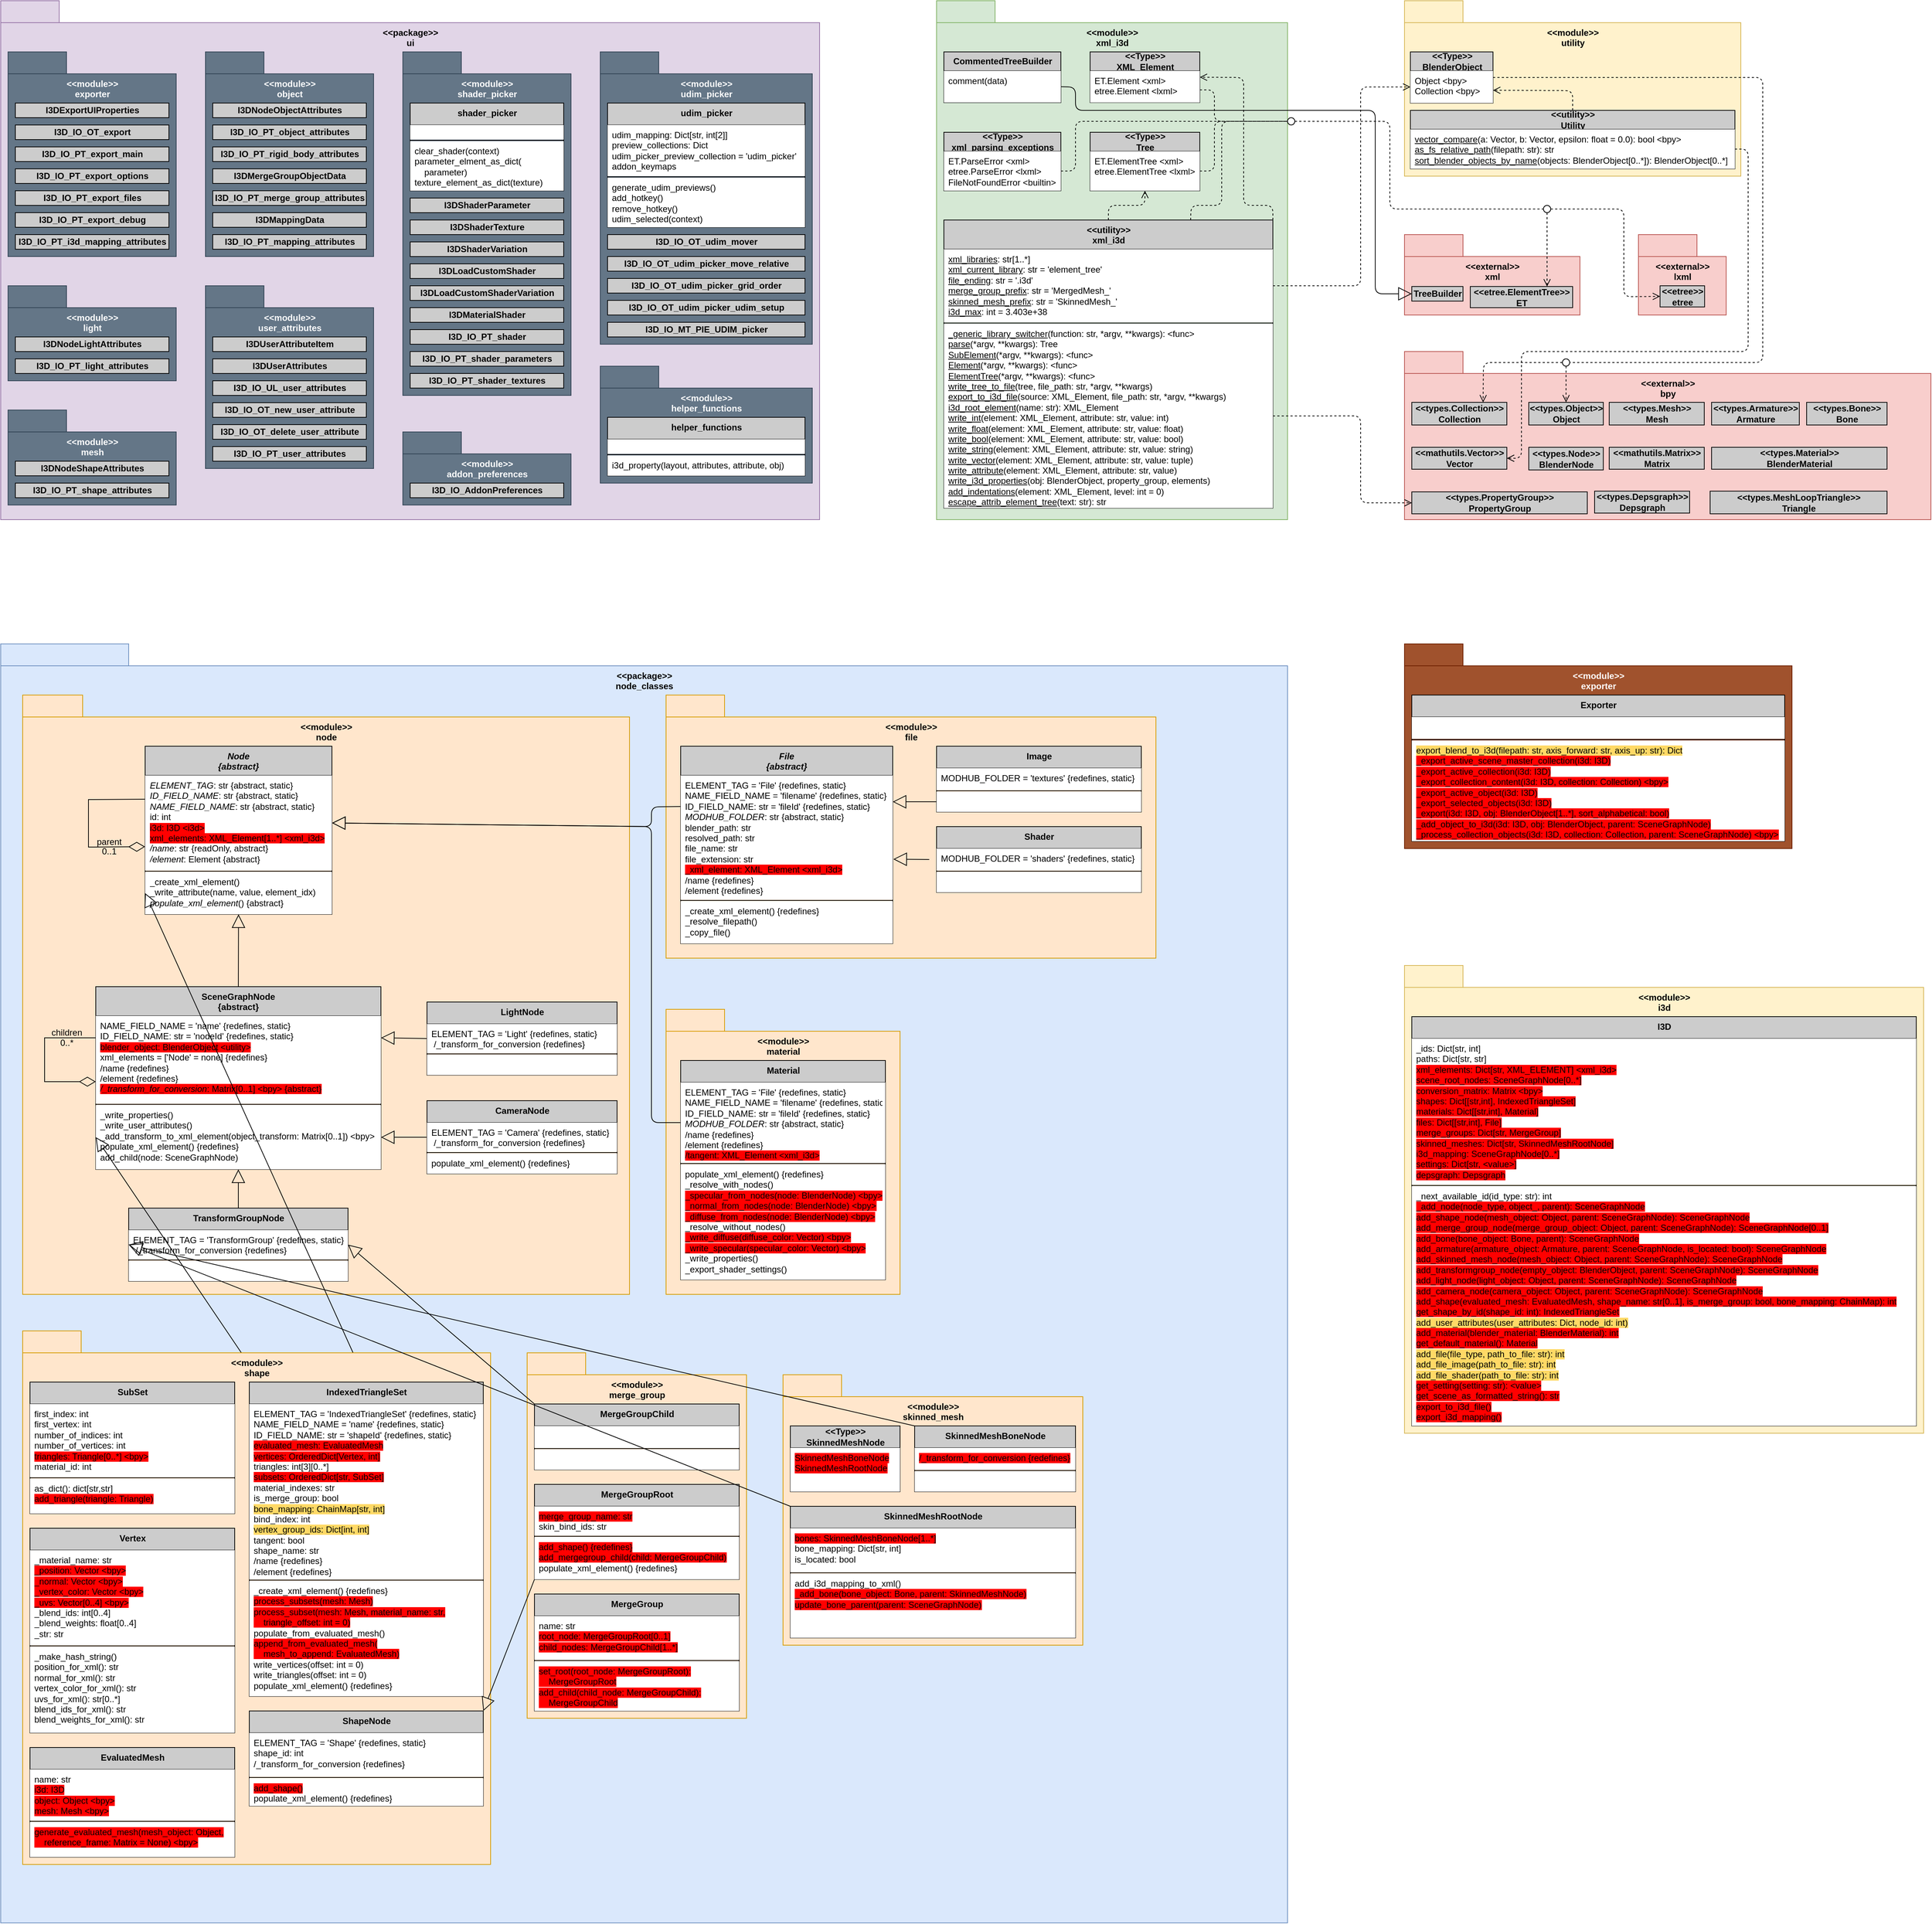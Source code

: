 <mxfile version="14.5.1" type="device"><diagram name="Page-1" id="b5b7bab2-c9e2-2cf4-8b2a-24fd1a2a6d21"><mxGraphModel dx="5182" dy="4125" grid="1" gridSize="10" guides="1" tooltips="1" connect="1" arrows="1" fold="1" page="1" pageScale="1" pageWidth="1169" pageHeight="827" background="#ffffff" math="0" shadow="0"><root><mxCell id="0"/><mxCell id="1" parent="0"/><mxCell id="hyC1rjjS6D9ZSaGe7eLf-1" value="&amp;lt;&amp;lt;package&amp;gt;&amp;gt;&lt;br&gt;node_classes" style="shape=folder;fontStyle=1;tabWidth=80;tabHeight=30;tabPosition=left;html=1;boundedLbl=1;verticalAlign=top;fillColor=#dae8fc;strokeColor=#6c8ebf;" parent="1" vertex="1"><mxGeometry x="-1680" y="-990" width="1760" height="1750" as="geometry"/></mxCell><mxCell id="IZFEY0VcawkdVbA5wCVp-119" value="" style="group" parent="1" vertex="1" connectable="0"><mxGeometry x="560" y="-1560" width="130" height="130" as="geometry"/></mxCell><mxCell id="IZFEY0VcawkdVbA5wCVp-196" value="" style="group" parent="IZFEY0VcawkdVbA5wCVp-119" vertex="1" connectable="0"><mxGeometry y="10" width="120" height="110" as="geometry"/></mxCell><mxCell id="IZFEY0VcawkdVbA5wCVp-99" value="&amp;lt;&amp;lt;external&amp;gt;&amp;gt;&lt;br&gt;lxml" style="shape=folder;fontStyle=1;tabWidth=80;tabHeight=30;tabPosition=left;html=1;boundedLbl=1;verticalAlign=top;fillColor=#f8cecc;strokeColor=#b85450;" parent="IZFEY0VcawkdVbA5wCVp-196" vertex="1"><mxGeometry width="120" height="110" as="geometry"/></mxCell><mxCell id="IZFEY0VcawkdVbA5wCVp-190" value="&lt;b&gt;&amp;lt;&amp;lt;etree&amp;gt;&amp;gt;&lt;br&gt;etree&lt;br&gt;&lt;/b&gt;" style="fontStyle=0;shadow=0;sketch=0;strokeWidth=1;fillColor=#CCCCCC;gradientColor=none;fontSize=12;html=1;" parent="IZFEY0VcawkdVbA5wCVp-196" vertex="1"><mxGeometry x="29.538" y="70" width="60.923" height="29" as="geometry"/></mxCell><mxCell id="IZFEY0VcawkdVbA5wCVp-120" value="" style="group" parent="1" vertex="1" connectable="0"><mxGeometry x="240" y="-1550" width="240" height="130" as="geometry"/></mxCell><mxCell id="IZFEY0VcawkdVbA5wCVp-109" value="&amp;lt;&amp;lt;external&amp;gt;&amp;gt;&lt;br&gt;xml" style="shape=folder;fontStyle=1;tabWidth=80;tabHeight=30;tabPosition=left;html=1;boundedLbl=1;verticalAlign=top;fillColor=#f8cecc;strokeColor=#b85450;" parent="IZFEY0VcawkdVbA5wCVp-120" vertex="1"><mxGeometry width="240" height="110" as="geometry"/></mxCell><mxCell id="IZFEY0VcawkdVbA5wCVp-188" value="&lt;b&gt;TreeBuilder&lt;/b&gt;" style="fontStyle=0;shadow=0;sketch=0;strokeWidth=1;fillColor=#CCCCCC;gradientColor=none;fontSize=12;html=1;" parent="IZFEY0VcawkdVbA5wCVp-120" vertex="1"><mxGeometry x="10" y="71" width="70" height="20" as="geometry"/></mxCell><mxCell id="IZFEY0VcawkdVbA5wCVp-189" value="&lt;b&gt;&amp;lt;&amp;lt;etree.ElementTree&amp;gt;&amp;gt;&lt;br&gt;ET&lt;br&gt;&lt;/b&gt;" style="fontStyle=0;shadow=0;sketch=0;strokeWidth=1;fillColor=#CCCCCC;gradientColor=none;fontSize=12;html=1;" parent="IZFEY0VcawkdVbA5wCVp-120" vertex="1"><mxGeometry x="90" y="71" width="140" height="29" as="geometry"/></mxCell><mxCell id="VCYkLwe4R0at4fkHDpr9-2" value="&amp;lt;&amp;lt;module&amp;gt;&amp;gt;&lt;br&gt;file" style="shape=folder;fontStyle=1;tabWidth=80;tabHeight=30;tabPosition=left;html=1;boundedLbl=1;verticalAlign=top;fillColor=#ffe6cc;strokeColor=#d79b00;" parent="1" vertex="1"><mxGeometry x="-770" y="-920" width="670" height="360" as="geometry"/></mxCell><mxCell id="VCYkLwe4R0at4fkHDpr9-3" value="File&#10;{abstract}" style="swimlane;fontStyle=3;align=center;verticalAlign=top;childLayout=stackLayout;horizontal=1;startSize=40;horizontalStack=0;resizeParent=1;resizeParentMax=0;resizeLast=0;collapsible=1;marginBottom=0;fillColor=#CCCCCC;" parent="1" vertex="1"><mxGeometry x="-750" y="-850" width="290" height="270" as="geometry"/></mxCell><mxCell id="VCYkLwe4R0at4fkHDpr9-4" value="ELEMENT_TAG = 'File' {redefines, static}&lt;br&gt;NAME_FIELD_NAME = 'filename' {redefines, static}&lt;br&gt;ID_FIELD_NAME: str = 'fileId' {redefines, static}&lt;br&gt;&lt;i&gt;MODHUB_FOLDER&lt;/i&gt;: str {abstract, static}&lt;br&gt;blender_path: str&lt;br&gt;resolved_path: str&lt;br&gt;file_name: str&lt;br&gt;file_extension: str&lt;br&gt;&lt;span style=&quot;background-color: rgb(255 , 0 , 0)&quot;&gt;_xml_element: XML_Element &amp;lt;xml_i3d&amp;gt;&lt;/span&gt;&lt;br&gt;/name {redefines}&lt;br&gt;/element {redefines}" style="text;strokeColor=none;align=left;verticalAlign=top;spacingLeft=4;spacingRight=4;overflow=hidden;rotatable=0;points=[[0,0.5],[1,0.5],[1, 0.25],[1,0.75],[0, 0.25],[0,0.75]];portConstraint=eastwest;html=1;fillColor=#ffffff;" parent="VCYkLwe4R0at4fkHDpr9-3" vertex="1"><mxGeometry y="40" width="290" height="170" as="geometry"/></mxCell><mxCell id="VCYkLwe4R0at4fkHDpr9-5" value="" style="line;strokeWidth=1;fillColor=none;align=left;verticalAlign=middle;spacingTop=0;spacingLeft=0;spacingRight=0;rotatable=0;labelPosition=right;points=[];portConstraint=eastwest;sketch=0;spacing=0;fontSize=12;perimeterSpacing=0;shadow=0;" parent="VCYkLwe4R0at4fkHDpr9-3" vertex="1"><mxGeometry y="210" width="290" height="2.12" as="geometry"/></mxCell><mxCell id="VCYkLwe4R0at4fkHDpr9-6" value="_create_xml_element() {redefines}&lt;br&gt;_resolve_filepath()&lt;br&gt;_copy_file()" style="text;strokeColor=none;align=left;verticalAlign=top;spacingLeft=4;spacingRight=4;overflow=hidden;rotatable=0;points=[[0,0.5],[1,0.5]];portConstraint=eastwest;fillColor=#ffffff;html=1;" parent="VCYkLwe4R0at4fkHDpr9-3" vertex="1"><mxGeometry y="212.12" width="290" height="57.88" as="geometry"/></mxCell><mxCell id="hyC1rjjS6D9ZSaGe7eLf-66" value="" style="group" parent="1" vertex="1" connectable="0"><mxGeometry x="-1650" y="-920" width="830" height="820" as="geometry"/></mxCell><mxCell id="hyC1rjjS6D9ZSaGe7eLf-2" value="&amp;lt;&amp;lt;module&amp;gt;&amp;gt;&lt;br&gt;node" style="shape=folder;fontStyle=1;tabWidth=80;tabHeight=30;tabPosition=left;html=1;boundedLbl=1;verticalAlign=top;fillColor=#ffe6cc;strokeColor=#d79b00;" parent="hyC1rjjS6D9ZSaGe7eLf-66" vertex="1"><mxGeometry width="830" height="820" as="geometry"/></mxCell><mxCell id="hyC1rjjS6D9ZSaGe7eLf-11" value="SceneGraphNode&#10;{abstract}" style="swimlane;fontStyle=1;align=center;verticalAlign=top;childLayout=stackLayout;horizontal=1;startSize=40;horizontalStack=0;resizeParent=1;resizeParentMax=0;resizeLast=0;collapsible=1;marginBottom=0;fillColor=#CCCCCC;" parent="hyC1rjjS6D9ZSaGe7eLf-66" vertex="1"><mxGeometry x="100" y="399" width="390" height="250" as="geometry"/></mxCell><mxCell id="hyC1rjjS6D9ZSaGe7eLf-12" value="NAME_FIELD_NAME = 'name' {redefines, static}&lt;br&gt;ID_FIELD_NAME: str = 'nodeId' {redefines, static}&lt;br&gt;&lt;span style=&quot;background-color: rgb(255 , 0 , 0)&quot;&gt;blender_object: BlenderObject &amp;lt;utility&amp;gt;&lt;/span&gt;&lt;br&gt;xml_elements = ['Node' = none] {redefines}&lt;br&gt;/name {redefines}&lt;br&gt;/element {redefines}&lt;br&gt;&lt;span style=&quot;background-color: rgb(255 , 0 , 0)&quot;&gt;&lt;i&gt;/_transform_for_conversion&lt;/i&gt;: Matrix[0..1] &amp;lt;bpy&amp;gt; {abstract}&lt;/span&gt;" style="text;strokeColor=none;align=left;verticalAlign=top;spacingLeft=4;spacingRight=4;overflow=hidden;rotatable=0;points=[[0,0.5],[1,0.5],[1, 0.25],[1,0.75],[0, 0.25],[0,0.75]];portConstraint=eastwest;html=1;fillColor=#ffffff;" parent="hyC1rjjS6D9ZSaGe7eLf-11" vertex="1"><mxGeometry y="40" width="390" height="120" as="geometry"/></mxCell><mxCell id="hyC1rjjS6D9ZSaGe7eLf-13" value="" style="line;strokeWidth=1;fillColor=none;align=left;verticalAlign=middle;spacingTop=0;spacingLeft=0;spacingRight=0;rotatable=0;labelPosition=right;points=[];portConstraint=eastwest;sketch=0;spacing=0;fontSize=12;perimeterSpacing=0;shadow=0;" parent="hyC1rjjS6D9ZSaGe7eLf-11" vertex="1"><mxGeometry y="160" width="390" height="2.12" as="geometry"/></mxCell><mxCell id="hyC1rjjS6D9ZSaGe7eLf-14" value="_write_properties()&lt;br&gt;_write_user_attributes()&lt;br&gt;_add_transform_to_xml_element(object_transform: Matrix[0..1]) &amp;lt;bpy&amp;gt;&lt;br&gt;populate_xml_element() {redefines}&lt;br&gt;add_child(node: SceneGraphNode)" style="text;strokeColor=none;align=left;verticalAlign=top;spacingLeft=4;spacingRight=4;overflow=hidden;rotatable=0;points=[[0,0.5],[1,0.5]];portConstraint=eastwest;fillColor=#ffffff;html=1;" parent="hyC1rjjS6D9ZSaGe7eLf-11" vertex="1"><mxGeometry y="162.12" width="390" height="87.88" as="geometry"/></mxCell><mxCell id="hyC1rjjS6D9ZSaGe7eLf-25" value="" style="endArrow=diamondThin;html=1;rounded=0;align=center;verticalAlign=top;endFill=0;labelBackgroundColor=none;exitX=0;exitY=0.25;exitDx=0;exitDy=0;entryX=0;entryY=0.75;entryDx=0;entryDy=0;strokeWidth=1;endSize=20;" parent="hyC1rjjS6D9ZSaGe7eLf-11" source="hyC1rjjS6D9ZSaGe7eLf-12" target="hyC1rjjS6D9ZSaGe7eLf-12" edge="1"><mxGeometry relative="1" as="geometry"><mxPoint x="-140" y="70" as="sourcePoint"/><mxPoint x="-140" y="133" as="targetPoint"/><Array as="points"><mxPoint x="-70" y="70"/><mxPoint x="-70" y="130"/></Array></mxGeometry></mxCell><mxCell id="hyC1rjjS6D9ZSaGe7eLf-26" value="children" style="resizable=0;html=1;align=center;verticalAlign=bottom;labelBackgroundColor=none;" parent="hyC1rjjS6D9ZSaGe7eLf-25" connectable="0" vertex="1"><mxGeometry x="-1" relative="1" as="geometry"><mxPoint x="-40" y="1" as="offset"/></mxGeometry></mxCell><mxCell id="hyC1rjjS6D9ZSaGe7eLf-27" value="0..*" style="resizable=0;html=1;align=center;verticalAlign=top;labelBackgroundColor=none;" parent="hyC1rjjS6D9ZSaGe7eLf-25" connectable="0" vertex="1"><mxGeometry x="-1" relative="1" as="geometry"><mxPoint x="-40" y="-7" as="offset"/></mxGeometry></mxCell><mxCell id="hyC1rjjS6D9ZSaGe7eLf-28" value="" style="resizable=0;html=1;align=center;verticalAlign=bottom;labelBackgroundColor=none;" parent="hyC1rjjS6D9ZSaGe7eLf-25" connectable="0" vertex="1"><mxGeometry x="1" relative="1" as="geometry"><mxPoint x="-50" y="0.97" as="offset"/></mxGeometry></mxCell><mxCell id="hyC1rjjS6D9ZSaGe7eLf-29" value="" style="resizable=0;html=1;align=center;verticalAlign=top;labelBackgroundColor=none;" parent="hyC1rjjS6D9ZSaGe7eLf-25" connectable="0" vertex="1"><mxGeometry x="1" relative="1" as="geometry"><mxPoint x="-50.0" y="-7.03" as="offset"/></mxGeometry></mxCell><mxCell id="hyC1rjjS6D9ZSaGe7eLf-39" value="TransformGroupNode" style="swimlane;fontStyle=1;align=center;verticalAlign=top;childLayout=stackLayout;horizontal=1;startSize=30;horizontalStack=0;resizeParent=1;resizeParentMax=0;resizeLast=0;collapsible=1;marginBottom=0;fillColor=#CCCCCC;html=1;" parent="hyC1rjjS6D9ZSaGe7eLf-66" vertex="1"><mxGeometry x="145" y="702" width="300" height="100" as="geometry"/></mxCell><mxCell id="hyC1rjjS6D9ZSaGe7eLf-40" value="ELEMENT_TAG = 'TransformGroup' {redefines, static}&lt;br&gt;&amp;nbsp;/_transform_for_conversion {redefines}" style="text;strokeColor=none;align=left;verticalAlign=top;spacingLeft=4;spacingRight=4;overflow=hidden;rotatable=0;points=[[0,0.5],[1,0.5],[1,0.25],[1,0.75]];portConstraint=eastwest;html=1;fillColor=#ffffff;" parent="hyC1rjjS6D9ZSaGe7eLf-39" vertex="1"><mxGeometry y="30" width="300" height="40" as="geometry"/></mxCell><mxCell id="hyC1rjjS6D9ZSaGe7eLf-41" value="" style="line;strokeWidth=1;fillColor=none;align=left;verticalAlign=middle;spacingTop=0;spacingLeft=0;spacingRight=0;rotatable=0;labelPosition=right;points=[];portConstraint=eastwest;sketch=0;spacing=0;fontSize=12;perimeterSpacing=0;shadow=0;" parent="hyC1rjjS6D9ZSaGe7eLf-39" vertex="1"><mxGeometry y="70" width="300" height="2.12" as="geometry"/></mxCell><mxCell id="hyC1rjjS6D9ZSaGe7eLf-42" value="" style="text;strokeColor=none;align=left;verticalAlign=top;spacingLeft=4;spacingRight=4;overflow=hidden;rotatable=0;points=[[0,0.5],[1,0.5]];portConstraint=eastwest;fillColor=#ffffff;" parent="hyC1rjjS6D9ZSaGe7eLf-39" vertex="1"><mxGeometry y="72.12" width="300" height="27.88" as="geometry"/></mxCell><mxCell id="hyC1rjjS6D9ZSaGe7eLf-46" value="LightNode" style="swimlane;fontStyle=1;align=center;verticalAlign=top;childLayout=stackLayout;horizontal=1;startSize=30;horizontalStack=0;resizeParent=1;resizeParentMax=0;resizeLast=0;collapsible=1;marginBottom=0;fillColor=#CCCCCC;html=1;" parent="hyC1rjjS6D9ZSaGe7eLf-66" vertex="1"><mxGeometry x="553" y="420" width="260" height="100" as="geometry"/></mxCell><mxCell id="hyC1rjjS6D9ZSaGe7eLf-47" value="ELEMENT_TAG = 'Light' {redefines, static}&lt;br&gt;&amp;nbsp;/_transform_for_conversion {redefines}" style="text;strokeColor=none;align=left;verticalAlign=top;spacingLeft=4;spacingRight=4;overflow=hidden;rotatable=0;points=[[0,0.5],[1,0.5],[1,0.25],[1,0.75]];portConstraint=eastwest;html=1;fillColor=#ffffff;" parent="hyC1rjjS6D9ZSaGe7eLf-46" vertex="1"><mxGeometry y="30" width="260" height="40" as="geometry"/></mxCell><mxCell id="hyC1rjjS6D9ZSaGe7eLf-48" value="" style="line;strokeWidth=1;fillColor=none;align=left;verticalAlign=middle;spacingTop=0;spacingLeft=0;spacingRight=0;rotatable=0;labelPosition=right;points=[];portConstraint=eastwest;sketch=0;spacing=0;fontSize=12;perimeterSpacing=0;shadow=0;" parent="hyC1rjjS6D9ZSaGe7eLf-46" vertex="1"><mxGeometry y="70" width="260" height="2.12" as="geometry"/></mxCell><mxCell id="hyC1rjjS6D9ZSaGe7eLf-49" value="" style="text;strokeColor=none;align=left;verticalAlign=top;spacingLeft=4;spacingRight=4;overflow=hidden;rotatable=0;points=[[0,0.5],[1,0.5]];portConstraint=eastwest;fillColor=#ffffff;" parent="hyC1rjjS6D9ZSaGe7eLf-46" vertex="1"><mxGeometry y="72.12" width="260" height="27.88" as="geometry"/></mxCell><mxCell id="hyC1rjjS6D9ZSaGe7eLf-52" value="CameraNode" style="swimlane;fontStyle=1;align=center;verticalAlign=top;childLayout=stackLayout;horizontal=1;startSize=30;horizontalStack=0;resizeParent=1;resizeParentMax=0;resizeLast=0;collapsible=1;marginBottom=0;fillColor=#CCCCCC;html=1;" parent="hyC1rjjS6D9ZSaGe7eLf-66" vertex="1"><mxGeometry x="553" y="555" width="260" height="100" as="geometry"/></mxCell><mxCell id="hyC1rjjS6D9ZSaGe7eLf-53" value="ELEMENT_TAG = 'Camera' {redefines, static}&lt;br&gt;&amp;nbsp;/_transform_for_conversion {redefines}" style="text;strokeColor=none;align=left;verticalAlign=top;spacingLeft=4;spacingRight=4;overflow=hidden;rotatable=0;points=[[0,0.5],[1,0.5],[1,0.25],[1,0.75]];portConstraint=eastwest;html=1;fillColor=#ffffff;" parent="hyC1rjjS6D9ZSaGe7eLf-52" vertex="1"><mxGeometry y="30" width="260" height="40" as="geometry"/></mxCell><mxCell id="hyC1rjjS6D9ZSaGe7eLf-54" value="" style="line;strokeWidth=1;fillColor=none;align=left;verticalAlign=middle;spacingTop=0;spacingLeft=0;spacingRight=0;rotatable=0;labelPosition=right;points=[];portConstraint=eastwest;sketch=0;spacing=0;fontSize=12;perimeterSpacing=0;shadow=0;" parent="hyC1rjjS6D9ZSaGe7eLf-52" vertex="1"><mxGeometry y="70" width="260" height="2.12" as="geometry"/></mxCell><mxCell id="hyC1rjjS6D9ZSaGe7eLf-55" value="populate_xml_element() {redefines}" style="text;strokeColor=none;align=left;verticalAlign=top;spacingLeft=4;spacingRight=4;overflow=hidden;rotatable=0;points=[[0,0.5],[1,0.5]];portConstraint=eastwest;fillColor=#ffffff;" parent="hyC1rjjS6D9ZSaGe7eLf-52" vertex="1"><mxGeometry y="72.12" width="260" height="27.88" as="geometry"/></mxCell><mxCell id="hyC1rjjS6D9ZSaGe7eLf-44" value="" style="endArrow=block;endSize=16;endFill=0;html=1;exitX=0.5;exitY=0;exitDx=0;exitDy=0;entryX=0.5;entryY=1;entryDx=0;entryDy=0;" parent="hyC1rjjS6D9ZSaGe7eLf-66" source="hyC1rjjS6D9ZSaGe7eLf-39" target="hyC1rjjS6D9ZSaGe7eLf-11" edge="1"><mxGeometry width="160" relative="1" as="geometry"><mxPoint x="2160" y="440" as="sourcePoint"/><mxPoint x="3610" y="451.176" as="targetPoint"/></mxGeometry></mxCell><mxCell id="hyC1rjjS6D9ZSaGe7eLf-51" value="" style="endArrow=block;endSize=16;endFill=0;html=1;exitX=0;exitY=0.5;exitDx=0;exitDy=0;entryX=1;entryY=0.25;entryDx=0;entryDy=0;" parent="hyC1rjjS6D9ZSaGe7eLf-66" source="hyC1rjjS6D9ZSaGe7eLf-47" target="hyC1rjjS6D9ZSaGe7eLf-12" edge="1"><mxGeometry width="160" relative="1" as="geometry"><mxPoint x="2160" y="440" as="sourcePoint"/><mxPoint x="3630" y="-183" as="targetPoint"/></mxGeometry></mxCell><mxCell id="hyC1rjjS6D9ZSaGe7eLf-56" value="" style="endArrow=block;endSize=16;endFill=0;html=1;exitX=0;exitY=0.5;exitDx=0;exitDy=0;entryX=1;entryY=0.5;entryDx=0;entryDy=0;" parent="hyC1rjjS6D9ZSaGe7eLf-66" source="hyC1rjjS6D9ZSaGe7eLf-53" target="hyC1rjjS6D9ZSaGe7eLf-14" edge="1"><mxGeometry width="160" relative="1" as="geometry"><mxPoint x="2160" y="440" as="sourcePoint"/><mxPoint x="3810" y="550" as="targetPoint"/></mxGeometry></mxCell><mxCell id="hyC1rjjS6D9ZSaGe7eLf-3" value="Node&#10;{abstract}" style="swimlane;fontStyle=3;align=center;verticalAlign=top;childLayout=stackLayout;horizontal=1;startSize=40;horizontalStack=0;resizeParent=1;resizeParentMax=0;resizeLast=0;collapsible=1;marginBottom=0;fillColor=#CCCCCC;" parent="hyC1rjjS6D9ZSaGe7eLf-66" vertex="1"><mxGeometry x="167.5" y="70" width="255.5" height="230" as="geometry"/></mxCell><mxCell id="hyC1rjjS6D9ZSaGe7eLf-4" value="&lt;i&gt;ELEMENT_TAG&lt;/i&gt;: str {abstract, static}&amp;nbsp;&lt;br&gt;&lt;i&gt;ID_FIELD_NAME&lt;/i&gt;: str {abstract, static}&lt;br&gt;&lt;i&gt;NAME_FIELD_NAME&lt;/i&gt;: str {abstract, static}&lt;br&gt;id: int&lt;br&gt;&lt;span style=&quot;background-color: rgb(255 , 0 , 0)&quot;&gt;i3d: I3D &amp;lt;i3d&amp;gt;&lt;/span&gt;&lt;br&gt;&lt;span style=&quot;background-color: rgb(255 , 0 , 0)&quot;&gt;xml_elements: XML_Element[1..*] &amp;lt;xml_i3d&amp;gt;&lt;/span&gt;&lt;br&gt;&lt;i&gt;/name&lt;/i&gt;: str {readOnly, abstract}&lt;br&gt;&lt;i&gt;/element&lt;/i&gt;: Element {abstract}" style="text;strokeColor=none;align=left;verticalAlign=top;spacingLeft=4;spacingRight=4;overflow=hidden;rotatable=0;points=[[0,0.5],[1,0.5],[1, 0.25],[1,0.75],[0, 0.25],[0,0.75]];portConstraint=eastwest;html=1;fillColor=#ffffff;" parent="hyC1rjjS6D9ZSaGe7eLf-3" vertex="1"><mxGeometry y="40" width="255.5" height="130" as="geometry"/></mxCell><mxCell id="hyC1rjjS6D9ZSaGe7eLf-5" value="" style="line;strokeWidth=1;fillColor=none;align=left;verticalAlign=middle;spacingTop=0;spacingLeft=0;spacingRight=0;rotatable=0;labelPosition=right;points=[];portConstraint=eastwest;sketch=0;spacing=0;fontSize=12;perimeterSpacing=0;shadow=0;" parent="hyC1rjjS6D9ZSaGe7eLf-3" vertex="1"><mxGeometry y="170" width="255.5" height="2.12" as="geometry"/></mxCell><mxCell id="hyC1rjjS6D9ZSaGe7eLf-6" value="_create_xml_element()&amp;nbsp;&lt;br&gt;_write_attribute(name, value, element_idx)&lt;br&gt;&lt;i&gt;populate_xml_element&lt;/i&gt;() {abstract}" style="text;strokeColor=none;align=left;verticalAlign=top;spacingLeft=4;spacingRight=4;overflow=hidden;rotatable=0;points=[[0,0.5],[1,0.5]];portConstraint=eastwest;fillColor=#ffffff;fontStyle=0;html=1;" parent="hyC1rjjS6D9ZSaGe7eLf-3" vertex="1"><mxGeometry y="172.12" width="255.5" height="57.88" as="geometry"/></mxCell><mxCell id="kwOpl5ug4S3ry869LWgS-25" value="" style="endArrow=diamondThin;html=1;rounded=0;align=center;verticalAlign=top;endFill=0;labelBackgroundColor=none;exitX=0;exitY=0.25;exitDx=0;exitDy=0;entryX=0;entryY=0.75;entryDx=0;entryDy=0;strokeWidth=1;endSize=20;" parent="hyC1rjjS6D9ZSaGe7eLf-3" source="hyC1rjjS6D9ZSaGe7eLf-4" target="hyC1rjjS6D9ZSaGe7eLf-4" edge="1"><mxGeometry relative="1" as="geometry"><mxPoint x="-37.5" y="80" as="sourcePoint"/><mxPoint x="-37.5" y="140" as="targetPoint"/><Array as="points"><mxPoint x="-77.5" y="73"/><mxPoint x="-77.5" y="138"/></Array></mxGeometry></mxCell><mxCell id="kwOpl5ug4S3ry869LWgS-28" value="parent" style="resizable=0;html=1;align=center;verticalAlign=bottom;labelBackgroundColor=none;" parent="kwOpl5ug4S3ry869LWgS-25" connectable="0" vertex="1"><mxGeometry x="1" relative="1" as="geometry"><mxPoint x="-50" y="1.97" as="offset"/></mxGeometry></mxCell><mxCell id="kwOpl5ug4S3ry869LWgS-29" value="0..1" style="resizable=0;html=1;align=center;verticalAlign=top;labelBackgroundColor=none;" parent="kwOpl5ug4S3ry869LWgS-25" connectable="0" vertex="1"><mxGeometry x="1" relative="1" as="geometry"><mxPoint x="-50.0" y="-7.03" as="offset"/></mxGeometry></mxCell><mxCell id="hyC1rjjS6D9ZSaGe7eLf-45" value="" style="endArrow=block;endSize=16;endFill=0;html=1;exitX=0.5;exitY=0;exitDx=0;exitDy=0;entryX=0.5;entryY=1;entryDx=0;entryDy=0;" parent="hyC1rjjS6D9ZSaGe7eLf-66" source="hyC1rjjS6D9ZSaGe7eLf-11" target="hyC1rjjS6D9ZSaGe7eLf-3" edge="1"><mxGeometry width="160" relative="1" as="geometry"><mxPoint x="3140" y="-260" as="sourcePoint"/><mxPoint x="3140" y="-340" as="targetPoint"/></mxGeometry></mxCell><mxCell id="VCYkLwe4R0at4fkHDpr9-7" value="" style="endArrow=block;endSize=16;endFill=0;html=1;exitX=0;exitY=0.25;exitDx=0;exitDy=0;entryX=1;entryY=0.5;entryDx=0;entryDy=0;" parent="1" source="VCYkLwe4R0at4fkHDpr9-4" target="hyC1rjjS6D9ZSaGe7eLf-4" edge="1"><mxGeometry width="160" relative="1" as="geometry"><mxPoint x="-910" y="-590" as="sourcePoint"/><mxPoint x="-910" y="-670" as="targetPoint"/><Array as="points"><mxPoint x="-790" y="-767"/><mxPoint x="-790" y="-740"/></Array></mxGeometry></mxCell><mxCell id="VCYkLwe4R0at4fkHDpr9-8" value="Image" style="swimlane;fontStyle=1;align=center;verticalAlign=top;childLayout=stackLayout;horizontal=1;startSize=30;horizontalStack=0;resizeParent=1;resizeParentMax=0;resizeLast=0;collapsible=1;marginBottom=0;fillColor=#CCCCCC;html=1;" parent="1" vertex="1"><mxGeometry x="-400" y="-850" width="280" height="90" as="geometry"/></mxCell><mxCell id="VCYkLwe4R0at4fkHDpr9-9" value="MODHUB_FOLDER = 'textures' {redefines, static}" style="text;strokeColor=none;align=left;verticalAlign=top;spacingLeft=4;spacingRight=4;overflow=hidden;rotatable=0;points=[[0,0.5],[1,0.5],[1, 0.25],[1,0.75],[0, 0.25],[0,0.75]];portConstraint=eastwest;html=1;fillColor=#ffffff;" parent="VCYkLwe4R0at4fkHDpr9-8" vertex="1"><mxGeometry y="30" width="280" height="30" as="geometry"/></mxCell><mxCell id="VCYkLwe4R0at4fkHDpr9-10" value="" style="line;strokeWidth=1;fillColor=none;align=left;verticalAlign=middle;spacingTop=0;spacingLeft=0;spacingRight=0;rotatable=0;labelPosition=right;points=[];portConstraint=eastwest;sketch=0;spacing=0;fontSize=12;perimeterSpacing=0;shadow=0;" parent="VCYkLwe4R0at4fkHDpr9-8" vertex="1"><mxGeometry y="60" width="280" height="2.12" as="geometry"/></mxCell><mxCell id="VCYkLwe4R0at4fkHDpr9-11" value="" style="text;strokeColor=none;align=left;verticalAlign=top;spacingLeft=4;spacingRight=4;overflow=hidden;rotatable=0;points=[[0,0.5],[1,0.5]];portConstraint=eastwest;fillColor=#ffffff;html=1;" parent="VCYkLwe4R0at4fkHDpr9-8" vertex="1"><mxGeometry y="62.12" width="280" height="27.88" as="geometry"/></mxCell><mxCell id="VCYkLwe4R0at4fkHDpr9-16" value="Shader" style="swimlane;fontStyle=1;align=center;verticalAlign=top;childLayout=stackLayout;horizontal=1;startSize=30;horizontalStack=0;resizeParent=1;resizeParentMax=0;resizeLast=0;collapsible=1;marginBottom=0;fillColor=#CCCCCC;html=1;" parent="1" vertex="1"><mxGeometry x="-400" y="-740" width="280" height="90" as="geometry"/></mxCell><mxCell id="VCYkLwe4R0at4fkHDpr9-17" value="MODHUB_FOLDER = 'shaders' {redefines, static}" style="text;strokeColor=none;align=left;verticalAlign=top;spacingLeft=4;spacingRight=4;overflow=hidden;rotatable=0;points=[[0,0.5],[1,0.5],[1, 0.25],[1,0.75],[0, 0.25],[0,0.75]];portConstraint=eastwest;html=1;fillColor=#ffffff;" parent="VCYkLwe4R0at4fkHDpr9-16" vertex="1"><mxGeometry y="30" width="280" height="30" as="geometry"/></mxCell><mxCell id="VCYkLwe4R0at4fkHDpr9-18" value="" style="line;strokeWidth=1;fillColor=none;align=left;verticalAlign=middle;spacingTop=0;spacingLeft=0;spacingRight=0;rotatable=0;labelPosition=right;points=[];portConstraint=eastwest;sketch=0;spacing=0;fontSize=12;perimeterSpacing=0;shadow=0;" parent="VCYkLwe4R0at4fkHDpr9-16" vertex="1"><mxGeometry y="60" width="280" height="2.12" as="geometry"/></mxCell><mxCell id="VCYkLwe4R0at4fkHDpr9-19" value="" style="text;strokeColor=none;align=left;verticalAlign=top;spacingLeft=4;spacingRight=4;overflow=hidden;rotatable=0;points=[[0,0.5],[1,0.5]];portConstraint=eastwest;fillColor=#ffffff;html=1;" parent="VCYkLwe4R0at4fkHDpr9-16" vertex="1"><mxGeometry y="62.12" width="280" height="27.88" as="geometry"/></mxCell><mxCell id="VCYkLwe4R0at4fkHDpr9-23" value="" style="endArrow=block;endSize=16;endFill=0;html=1;exitX=0;exitY=0.5;exitDx=0;exitDy=0;entryX=1;entryY=0.212;entryDx=0;entryDy=0;entryPerimeter=0;" parent="1" source="VCYkLwe4R0at4fkHDpr9-11" target="VCYkLwe4R0at4fkHDpr9-4" edge="1"><mxGeometry width="160" relative="1" as="geometry"><mxPoint x="-397" y="-749" as="sourcePoint"/><mxPoint x="-460.0" y="-750" as="targetPoint"/></mxGeometry></mxCell><mxCell id="VCYkLwe4R0at4fkHDpr9-24" value="" style="endArrow=block;endSize=16;endFill=0;html=1;entryX=1.003;entryY=0.674;entryDx=0;entryDy=0;entryPerimeter=0;" parent="1" target="VCYkLwe4R0at4fkHDpr9-4" edge="1"><mxGeometry width="160" relative="1" as="geometry"><mxPoint x="-410" y="-695" as="sourcePoint"/><mxPoint x="-410.0" y="-576" as="targetPoint"/></mxGeometry></mxCell><mxCell id="0O5yuzNDMfVP8kCBFcuv-6" value="" style="group" parent="1" vertex="1" connectable="0"><mxGeometry x="-770" y="-490" width="320" height="390" as="geometry"/></mxCell><mxCell id="0O5yuzNDMfVP8kCBFcuv-1" value="&amp;lt;&amp;lt;module&amp;gt;&amp;gt;&lt;br&gt;material" style="shape=folder;fontStyle=1;tabWidth=80;tabHeight=30;tabPosition=left;html=1;boundedLbl=1;verticalAlign=top;fillColor=#ffe6cc;strokeColor=#d79b00;" parent="0O5yuzNDMfVP8kCBFcuv-6" vertex="1"><mxGeometry width="320" height="390" as="geometry"/></mxCell><mxCell id="0O5yuzNDMfVP8kCBFcuv-2" value="Material" style="swimlane;fontStyle=1;align=center;verticalAlign=top;childLayout=stackLayout;horizontal=1;startSize=30;horizontalStack=0;resizeParent=1;resizeParentMax=0;resizeLast=0;collapsible=1;marginBottom=0;fillColor=#CCCCCC;html=1;" parent="0O5yuzNDMfVP8kCBFcuv-6" vertex="1"><mxGeometry x="20" y="70" width="280" height="300" as="geometry"/></mxCell><mxCell id="0O5yuzNDMfVP8kCBFcuv-3" value="ELEMENT_TAG = 'File' {redefines, static}&lt;br&gt;NAME_FIELD_NAME = 'filename' {redefines, static}&lt;br&gt;ID_FIELD_NAME: str = 'fileId' {redefines, static}&lt;br&gt;&lt;i&gt;MODHUB_FOLDER&lt;/i&gt;: str {abstract, static}&lt;br&gt;/name {redefines}&lt;br&gt;/element {redefines}&lt;br&gt;&lt;span style=&quot;background-color: rgb(255 , 0 , 0)&quot;&gt;/tangent: XML_Element &amp;lt;xml_i3d&amp;gt;&lt;/span&gt;" style="text;strokeColor=none;align=left;verticalAlign=top;spacingLeft=4;spacingRight=4;overflow=hidden;rotatable=0;points=[[0,0.5],[1,0.5],[1, 0.25],[1,0.75],[0, 0.25],[0,0.75]];portConstraint=eastwest;html=1;fillColor=#ffffff;" parent="0O5yuzNDMfVP8kCBFcuv-2" vertex="1"><mxGeometry y="30" width="280" height="110" as="geometry"/></mxCell><mxCell id="0O5yuzNDMfVP8kCBFcuv-4" value="" style="line;strokeWidth=1;fillColor=none;align=left;verticalAlign=middle;spacingTop=0;spacingLeft=0;spacingRight=0;rotatable=0;labelPosition=right;points=[];portConstraint=eastwest;sketch=0;spacing=0;fontSize=12;perimeterSpacing=0;shadow=0;" parent="0O5yuzNDMfVP8kCBFcuv-2" vertex="1"><mxGeometry y="140" width="280" height="2.12" as="geometry"/></mxCell><mxCell id="0O5yuzNDMfVP8kCBFcuv-5" value="populate_xml_element() {redefines}&lt;br&gt;_resolve_with_nodes()&lt;br&gt;&lt;span style=&quot;background-color: rgb(255 , 0 , 0)&quot;&gt;_specular_from_nodes(node: BlenderNode) &amp;lt;bpy&amp;gt;&lt;br&gt;_normal_from_nodes(node: BlenderNode) &amp;lt;bpy&amp;gt;&lt;br&gt;_diffuse_from_nodes(node: BlenderNode) &amp;lt;bpy&amp;gt;&lt;/span&gt;&lt;br&gt;_resolve_without_nodes()&lt;br&gt;&lt;span style=&quot;background-color: rgb(255 , 0 , 0)&quot;&gt;_write_diffuse(diffuse_color: Vector) &amp;lt;bpy&amp;gt;&lt;br&gt;_write_specular(specular_color: Vector) &amp;lt;bpy&amp;gt;&lt;/span&gt;&lt;br&gt;_write_properties()&lt;br&gt;_export_shader_settings()" style="text;strokeColor=none;align=left;verticalAlign=top;spacingLeft=4;spacingRight=4;overflow=hidden;rotatable=0;points=[[0,0.5],[1,0.5]];portConstraint=eastwest;fillColor=#ffffff;html=1;" parent="0O5yuzNDMfVP8kCBFcuv-2" vertex="1"><mxGeometry y="142.12" width="280" height="157.88" as="geometry"/></mxCell><mxCell id="0O5yuzNDMfVP8kCBFcuv-19" value="" style="endArrow=block;endSize=16;endFill=0;html=1;strokeWidth=1;exitX=0;exitY=0.5;exitDx=0;exitDy=0;entryX=1;entryY=0.5;entryDx=0;entryDy=0;" parent="1" source="0O5yuzNDMfVP8kCBFcuv-3" target="hyC1rjjS6D9ZSaGe7eLf-4" edge="1"><mxGeometry width="160" relative="1" as="geometry"><mxPoint x="-810" y="-510" as="sourcePoint"/><mxPoint x="-810" y="-590" as="targetPoint"/><Array as="points"><mxPoint x="-790" y="-335"/><mxPoint x="-790" y="-740"/></Array></mxGeometry></mxCell><mxCell id="kwOpl5ug4S3ry869LWgS-19" value="" style="endArrow=block;endSize=16;endFill=0;html=1;entryX=0;entryY=0.5;entryDx=0;entryDy=0;exitX=0.5;exitY=0;exitDx=0;exitDy=0;" parent="1" source="kwOpl5ug4S3ry869LWgS-15" target="hyC1rjjS6D9ZSaGe7eLf-6" edge="1"><mxGeometry width="160" relative="1" as="geometry"><mxPoint x="-1930" y="-370" as="sourcePoint"/><mxPoint x="-1930" y="-450" as="targetPoint"/></mxGeometry></mxCell><mxCell id="kwOpl5ug4S3ry869LWgS-34" value="" style="endArrow=block;endSize=16;endFill=0;html=1;entryX=0;entryY=0.5;entryDx=0;entryDy=0;exitX=1;exitY=0;exitDx=0;exitDy=0;" parent="1" source="kwOpl5ug4S3ry869LWgS-30" target="hyC1rjjS6D9ZSaGe7eLf-14" edge="1"><mxGeometry width="160" relative="1" as="geometry"><mxPoint x="-1740" y="-50" as="sourcePoint"/><mxPoint x="-1740" y="-130" as="targetPoint"/></mxGeometry></mxCell><mxCell id="kwOpl5ug4S3ry869LWgS-35" value="" style="group" parent="1" vertex="1" connectable="0"><mxGeometry x="-1650" y="-50" width="640" height="730" as="geometry"/></mxCell><mxCell id="0O5yuzNDMfVP8kCBFcuv-22" value="&amp;lt;&amp;lt;module&amp;gt;&amp;gt;&lt;br&gt;shape" style="shape=folder;fontStyle=1;tabWidth=80;tabHeight=30;tabPosition=left;html=1;boundedLbl=1;verticalAlign=top;fillColor=#ffe6cc;strokeColor=#d79b00;" parent="kwOpl5ug4S3ry869LWgS-35" vertex="1"><mxGeometry width="640" height="730" as="geometry"/></mxCell><mxCell id="kwOpl5ug4S3ry869LWgS-1" value="SubSet" style="swimlane;fontStyle=1;align=center;verticalAlign=top;childLayout=stackLayout;horizontal=1;startSize=30;horizontalStack=0;resizeParent=1;resizeParentMax=0;resizeLast=0;collapsible=1;marginBottom=0;fillColor=#CCCCCC;html=1;" parent="kwOpl5ug4S3ry869LWgS-35" vertex="1"><mxGeometry x="10" y="70" width="280" height="180" as="geometry"/></mxCell><mxCell id="kwOpl5ug4S3ry869LWgS-2" value="first_index: int&lt;br&gt;first_vertex: int&lt;br&gt;number_of_indices: int&lt;br&gt;number_of_vertices: int&lt;br&gt;&lt;span style=&quot;background-color: rgb(255 , 0 , 0)&quot;&gt;triangles: Triangle[0..*] &amp;lt;bpy&amp;gt;&lt;/span&gt;&lt;br&gt;material_id: int&lt;br&gt;&amp;nbsp;" style="text;strokeColor=none;align=left;verticalAlign=top;spacingLeft=4;spacingRight=4;overflow=hidden;rotatable=0;points=[[0,0.5],[1,0.5],[1, 0.25],[1,0.75],[0, 0.25],[0,0.75]];portConstraint=eastwest;html=1;fillColor=#ffffff;" parent="kwOpl5ug4S3ry869LWgS-1" vertex="1"><mxGeometry y="30" width="280" height="100" as="geometry"/></mxCell><mxCell id="kwOpl5ug4S3ry869LWgS-3" value="" style="line;strokeWidth=1;fillColor=none;align=left;verticalAlign=middle;spacingTop=0;spacingLeft=0;spacingRight=0;rotatable=0;labelPosition=right;points=[];portConstraint=eastwest;sketch=0;spacing=0;fontSize=12;perimeterSpacing=0;shadow=0;" parent="kwOpl5ug4S3ry869LWgS-1" vertex="1"><mxGeometry y="130" width="280" height="2.12" as="geometry"/></mxCell><mxCell id="kwOpl5ug4S3ry869LWgS-4" value="as_dict(): dict[str,str]&lt;br&gt;&lt;span style=&quot;background-color: rgb(255 , 0 , 0)&quot;&gt;add_triangle(triangle: Triangle)&lt;/span&gt;" style="text;strokeColor=none;align=left;verticalAlign=top;spacingLeft=4;spacingRight=4;overflow=hidden;rotatable=0;points=[[0,0.5],[1,0.5]];portConstraint=eastwest;fillColor=#ffffff;html=1;" parent="kwOpl5ug4S3ry869LWgS-1" vertex="1"><mxGeometry y="132.12" width="280" height="47.88" as="geometry"/></mxCell><mxCell id="kwOpl5ug4S3ry869LWgS-6" value="Vertex" style="swimlane;fontStyle=1;align=center;verticalAlign=top;childLayout=stackLayout;horizontal=1;startSize=30;horizontalStack=0;resizeParent=1;resizeParentMax=0;resizeLast=0;collapsible=1;marginBottom=0;fillColor=#CCCCCC;html=1;" parent="kwOpl5ug4S3ry869LWgS-35" vertex="1"><mxGeometry x="10" y="270" width="280" height="280" as="geometry"/></mxCell><mxCell id="kwOpl5ug4S3ry869LWgS-7" value="_material_name: str&lt;br&gt;&lt;span style=&quot;background-color: rgb(255 , 0 , 0)&quot;&gt;_position: Vector &amp;lt;bpy&amp;gt;&lt;br&gt;_normal: Vector &amp;lt;bpy&amp;gt;&lt;br&gt;_vertex_color: Vector &amp;lt;bpy&amp;gt;&lt;br&gt;_uvs: Vector[0..4] &amp;lt;bpy&amp;gt;&lt;/span&gt;&lt;br&gt;_blend_ids: int[0..4]&lt;br&gt;_blend_weights: float[0..4]&lt;br&gt;_str: str&lt;br&gt;&amp;nbsp;" style="text;strokeColor=none;align=left;verticalAlign=top;spacingLeft=4;spacingRight=4;overflow=hidden;rotatable=0;points=[[0,0.5],[1,0.5],[1, 0.25],[1,0.75],[0, 0.25],[0,0.75]];portConstraint=eastwest;html=1;fillColor=#ffffff;" parent="kwOpl5ug4S3ry869LWgS-6" vertex="1"><mxGeometry y="30" width="280" height="130" as="geometry"/></mxCell><mxCell id="kwOpl5ug4S3ry869LWgS-8" value="" style="line;strokeWidth=1;fillColor=none;align=left;verticalAlign=middle;spacingTop=0;spacingLeft=0;spacingRight=0;rotatable=0;labelPosition=right;points=[];portConstraint=eastwest;sketch=0;spacing=0;fontSize=12;perimeterSpacing=0;shadow=0;" parent="kwOpl5ug4S3ry869LWgS-6" vertex="1"><mxGeometry y="160" width="280" height="2.12" as="geometry"/></mxCell><mxCell id="kwOpl5ug4S3ry869LWgS-9" value="_make_hash_string()&lt;br&gt;position_for_xml(): str&lt;br&gt;normal_for_xml(): str&lt;br&gt;vertex_color_for_xml(): str&lt;br&gt;uvs_for_xml(): str[0..*]&lt;br&gt;blend_ids_for_xml(): str&lt;br&gt;blend_weights_for_xml(): str" style="text;strokeColor=none;align=left;verticalAlign=top;spacingLeft=4;spacingRight=4;overflow=hidden;rotatable=0;points=[[0,0.5],[1,0.5]];portConstraint=eastwest;fillColor=#ffffff;html=1;" parent="kwOpl5ug4S3ry869LWgS-6" vertex="1"><mxGeometry y="162.12" width="280" height="117.88" as="geometry"/></mxCell><mxCell id="kwOpl5ug4S3ry869LWgS-10" value="EvaluatedMesh" style="swimlane;fontStyle=1;align=center;verticalAlign=top;childLayout=stackLayout;horizontal=1;startSize=30;horizontalStack=0;resizeParent=1;resizeParentMax=0;resizeLast=0;collapsible=1;marginBottom=0;fillColor=#CCCCCC;html=1;" parent="kwOpl5ug4S3ry869LWgS-35" vertex="1"><mxGeometry x="10" y="570" width="280" height="150" as="geometry"/></mxCell><mxCell id="kwOpl5ug4S3ry869LWgS-11" value="name: str&lt;br&gt;&lt;span style=&quot;background-color: rgb(255 , 0 , 0)&quot;&gt;i3d: I3D&lt;br&gt;&lt;/span&gt;&lt;span style=&quot;background-color: rgb(255 , 0 , 0)&quot;&gt;object: Object &amp;lt;bpy&amp;gt;&lt;br&gt;mesh: Mesh &amp;lt;bpy&amp;gt;&lt;/span&gt;" style="text;strokeColor=none;align=left;verticalAlign=top;spacingLeft=4;spacingRight=4;overflow=hidden;rotatable=0;points=[[0,0.5],[1,0.5],[1, 0.25],[1,0.75],[0, 0.25],[0,0.75]];portConstraint=eastwest;html=1;fillColor=#ffffff;" parent="kwOpl5ug4S3ry869LWgS-10" vertex="1"><mxGeometry y="30" width="280" height="70" as="geometry"/></mxCell><mxCell id="kwOpl5ug4S3ry869LWgS-12" value="" style="line;strokeWidth=1;fillColor=none;align=left;verticalAlign=middle;spacingTop=0;spacingLeft=0;spacingRight=0;rotatable=0;labelPosition=right;points=[];portConstraint=eastwest;sketch=0;spacing=0;fontSize=12;perimeterSpacing=0;shadow=0;" parent="kwOpl5ug4S3ry869LWgS-10" vertex="1"><mxGeometry y="100" width="280" height="2.12" as="geometry"/></mxCell><mxCell id="kwOpl5ug4S3ry869LWgS-13" value="&lt;span style=&quot;background-color: rgb(255 , 0 , 0)&quot;&gt;generate_evaluated_mesh(mesh_object: Object,&lt;br&gt;&amp;nbsp; &amp;nbsp; reference_frame: Matrix = None) &amp;lt;bpy&amp;gt;&lt;/span&gt;" style="text;strokeColor=none;align=left;verticalAlign=top;spacingLeft=4;spacingRight=4;overflow=hidden;rotatable=0;points=[[0,0.5],[1,0.5]];portConstraint=eastwest;fillColor=#ffffff;html=1;" parent="kwOpl5ug4S3ry869LWgS-10" vertex="1"><mxGeometry y="102.12" width="280" height="47.88" as="geometry"/></mxCell><mxCell id="kwOpl5ug4S3ry869LWgS-15" value="IndexedTriangleSet" style="swimlane;fontStyle=1;align=center;verticalAlign=top;childLayout=stackLayout;horizontal=1;startSize=30;horizontalStack=0;resizeParent=1;resizeParentMax=0;resizeLast=0;collapsible=1;marginBottom=0;fillColor=#CCCCCC;html=1;" parent="kwOpl5ug4S3ry869LWgS-35" vertex="1"><mxGeometry x="310" y="70" width="320" height="430" as="geometry"/></mxCell><mxCell id="kwOpl5ug4S3ry869LWgS-16" value="ELEMENT_TAG = 'IndexedTriangleSet' {redefines, static}&lt;br&gt;NAME_FIELD_NAME = 'name' {redefines, static}&lt;br&gt;ID_FIELD_NAME: str = 'shapeId' {redefines, static}&lt;br&gt;&lt;span style=&quot;background-color: rgb(255 , 0 , 0)&quot;&gt;evaluated_mesh: EvaluatedMesh&lt;/span&gt;&lt;br&gt;&lt;span style=&quot;background-color: rgb(255 , 0 , 0)&quot;&gt;vertices: OrderedDict[Vertex, int]&lt;/span&gt;&lt;br&gt;triangles: int[3][0..*]&amp;nbsp;&lt;br&gt;&lt;span style=&quot;background-color: rgb(255 , 0 , 0)&quot;&gt;subsets: OrderedDict[str, SubSet]&lt;/span&gt;&amp;nbsp;&lt;br&gt;material_indexes: str&lt;br&gt;is_merge_group: bool&lt;br&gt;&lt;span style=&quot;background-color: rgb(255 , 217 , 102)&quot;&gt;bone_mapping: ChainMap[str, int]&lt;/span&gt;&lt;br&gt;bind_index: int&lt;br&gt;&lt;span style=&quot;background-color: rgb(255 , 217 , 102)&quot;&gt;vertex_group_ids: Dict[int, int]&lt;/span&gt;&lt;br&gt;tangent: bool&lt;br&gt;shape_name: str&lt;br&gt;/name {redefines}&lt;br&gt;/element {redefines}" style="text;strokeColor=none;align=left;verticalAlign=top;spacingLeft=4;spacingRight=4;overflow=hidden;rotatable=0;points=[[0,0.5],[1,0.5],[1, 0.25],[1,0.75],[0, 0.25],[0,0.75]];portConstraint=eastwest;html=1;fillColor=#ffffff;" parent="kwOpl5ug4S3ry869LWgS-15" vertex="1"><mxGeometry y="30" width="320" height="240" as="geometry"/></mxCell><mxCell id="kwOpl5ug4S3ry869LWgS-17" value="" style="line;strokeWidth=1;fillColor=none;align=left;verticalAlign=middle;spacingTop=0;spacingLeft=0;spacingRight=0;rotatable=0;labelPosition=right;points=[];portConstraint=eastwest;sketch=0;spacing=0;fontSize=12;perimeterSpacing=0;shadow=0;" parent="kwOpl5ug4S3ry869LWgS-15" vertex="1"><mxGeometry y="270" width="320" height="2.12" as="geometry"/></mxCell><mxCell id="kwOpl5ug4S3ry869LWgS-18" value="_create_xml_element() {redefines}&lt;br&gt;&lt;span style=&quot;background-color: rgb(255 , 0 , 0)&quot;&gt;process_subsets(mesh: Mesh)&lt;/span&gt;&lt;br&gt;&lt;span style=&quot;background-color: rgb(255 , 0 , 0)&quot;&gt;process_subset(mesh: Mesh, material_name: str, &lt;br&gt;&amp;nbsp; &amp;nbsp; triangle_offset: int = 0)&lt;/span&gt;&lt;br&gt;populate_from_evaluated_mesh()&lt;br&gt;&lt;span style=&quot;background-color: rgb(255 , 0 , 0)&quot;&gt;append_from_evaluated_mesh(&lt;/span&gt;&lt;br&gt;&lt;span style=&quot;background-color: rgb(255 , 0 , 0)&quot;&gt;&amp;nbsp; &amp;nbsp; mesh_to_append: EvaluatedMesh)&lt;/span&gt;&lt;br&gt;&lt;span style=&quot;background-color: rgb(255 , 255 , 255)&quot;&gt;write_vertices(offset: int = 0)&lt;br&gt;&lt;/span&gt;write_triangles(offset: int = 0)&lt;br&gt;populate_xml_element() {redefines}" style="text;strokeColor=none;align=left;verticalAlign=top;spacingLeft=4;spacingRight=4;overflow=hidden;rotatable=0;points=[[0,0.5],[1,0.5]];portConstraint=eastwest;fillColor=#ffffff;html=1;" parent="kwOpl5ug4S3ry869LWgS-15" vertex="1"><mxGeometry y="272.12" width="320" height="157.88" as="geometry"/></mxCell><mxCell id="kwOpl5ug4S3ry869LWgS-30" value="ShapeNode" style="swimlane;fontStyle=1;align=center;verticalAlign=top;childLayout=stackLayout;horizontal=1;startSize=30;horizontalStack=0;resizeParent=1;resizeParentMax=0;resizeLast=0;collapsible=1;marginBottom=0;fillColor=#CCCCCC;html=1;" parent="kwOpl5ug4S3ry869LWgS-35" vertex="1"><mxGeometry x="310" y="520" width="320" height="130" as="geometry"/></mxCell><mxCell id="kwOpl5ug4S3ry869LWgS-31" value="ELEMENT_TAG = 'Shape' {redefines, static}&lt;br&gt;shape_id: int&lt;br&gt;/_transform_for_conversion {redefines}" style="text;strokeColor=none;align=left;verticalAlign=top;spacingLeft=4;spacingRight=4;overflow=hidden;rotatable=0;points=[[0,0.5],[1,0.5],[1, 0.25],[1,0.75],[0, 0.25],[0,0.75]];portConstraint=eastwest;html=1;fillColor=#ffffff;" parent="kwOpl5ug4S3ry869LWgS-30" vertex="1"><mxGeometry y="30" width="320" height="60" as="geometry"/></mxCell><mxCell id="kwOpl5ug4S3ry869LWgS-32" value="" style="line;strokeWidth=1;fillColor=none;align=left;verticalAlign=middle;spacingTop=0;spacingLeft=0;spacingRight=0;rotatable=0;labelPosition=right;points=[];portConstraint=eastwest;sketch=0;spacing=0;fontSize=12;perimeterSpacing=0;shadow=0;" parent="kwOpl5ug4S3ry869LWgS-30" vertex="1"><mxGeometry y="90" width="320" height="2.12" as="geometry"/></mxCell><mxCell id="kwOpl5ug4S3ry869LWgS-33" value="&lt;span style=&quot;background-color: rgb(255 , 0 , 0)&quot;&gt;add_shape()&lt;br&gt;&lt;/span&gt;populate_xml_element() {redefines}&lt;span style=&quot;background-color: rgb(255 , 0 , 0)&quot;&gt;&lt;br&gt;&lt;br&gt;&lt;/span&gt;" style="text;strokeColor=none;align=left;verticalAlign=top;spacingLeft=4;spacingRight=4;overflow=hidden;rotatable=0;points=[[0,0.5],[1,0.5]];portConstraint=eastwest;fillColor=#ffffff;html=1;" parent="kwOpl5ug4S3ry869LWgS-30" vertex="1"><mxGeometry y="92.12" width="320" height="37.88" as="geometry"/></mxCell><mxCell id="kwOpl5ug4S3ry869LWgS-41" value="" style="group" parent="1" vertex="1" connectable="0"><mxGeometry x="-960" y="-20" width="300" height="500" as="geometry"/></mxCell><mxCell id="kwOpl5ug4S3ry869LWgS-36" value="&amp;lt;&amp;lt;module&amp;gt;&amp;gt;&lt;br&gt;merge_group" style="shape=folder;fontStyle=1;tabWidth=80;tabHeight=30;tabPosition=left;html=1;boundedLbl=1;verticalAlign=top;fillColor=#ffe6cc;strokeColor=#d79b00;" parent="kwOpl5ug4S3ry869LWgS-41" vertex="1"><mxGeometry width="300" height="500" as="geometry"/></mxCell><mxCell id="kwOpl5ug4S3ry869LWgS-37" value="MergeGroupChild" style="swimlane;fontStyle=1;align=center;verticalAlign=top;childLayout=stackLayout;horizontal=1;startSize=30;horizontalStack=0;resizeParent=1;resizeParentMax=0;resizeLast=0;collapsible=1;marginBottom=0;fillColor=#CCCCCC;html=1;" parent="kwOpl5ug4S3ry869LWgS-41" vertex="1"><mxGeometry x="10" y="70" width="280" height="90" as="geometry"/></mxCell><mxCell id="kwOpl5ug4S3ry869LWgS-38" value="" style="text;strokeColor=none;align=left;verticalAlign=top;spacingLeft=4;spacingRight=4;overflow=hidden;rotatable=0;points=[[0,0.5],[1,0.5],[1, 0.25],[1,0.75],[0, 0.25],[0,0.75]];portConstraint=eastwest;html=1;fillColor=#ffffff;" parent="kwOpl5ug4S3ry869LWgS-37" vertex="1"><mxGeometry y="30" width="280" height="30" as="geometry"/></mxCell><mxCell id="kwOpl5ug4S3ry869LWgS-39" value="" style="line;strokeWidth=1;fillColor=none;align=left;verticalAlign=middle;spacingTop=0;spacingLeft=0;spacingRight=0;rotatable=0;labelPosition=right;points=[];portConstraint=eastwest;sketch=0;spacing=0;fontSize=12;perimeterSpacing=0;shadow=0;" parent="kwOpl5ug4S3ry869LWgS-37" vertex="1"><mxGeometry y="60" width="280" height="2.12" as="geometry"/></mxCell><mxCell id="kwOpl5ug4S3ry869LWgS-40" value="" style="text;strokeColor=none;align=left;verticalAlign=top;spacingLeft=4;spacingRight=4;overflow=hidden;rotatable=0;points=[[0,0.5],[1,0.5]];portConstraint=eastwest;fillColor=#ffffff;html=1;" parent="kwOpl5ug4S3ry869LWgS-37" vertex="1"><mxGeometry y="62.12" width="280" height="27.88" as="geometry"/></mxCell><mxCell id="kwOpl5ug4S3ry869LWgS-42" value="MergeGroupRoot" style="swimlane;fontStyle=1;align=center;verticalAlign=top;childLayout=stackLayout;horizontal=1;startSize=30;horizontalStack=0;resizeParent=1;resizeParentMax=0;resizeLast=0;collapsible=1;marginBottom=0;fillColor=#CCCCCC;html=1;" parent="kwOpl5ug4S3ry869LWgS-41" vertex="1"><mxGeometry x="10" y="180" width="280" height="130" as="geometry"/></mxCell><mxCell id="kwOpl5ug4S3ry869LWgS-43" value="&lt;span style=&quot;background-color: rgb(255 , 0 , 0)&quot;&gt;merge_group_name: str&lt;/span&gt;&lt;br&gt;&lt;span style=&quot;background-color: rgb(255 , 255 , 255)&quot;&gt;skin_bind_ids: str&lt;/span&gt;" style="text;strokeColor=none;align=left;verticalAlign=top;spacingLeft=4;spacingRight=4;overflow=hidden;rotatable=0;points=[[0,0.5],[1,0.5],[1, 0.25],[1,0.75],[0, 0.25],[0,0.75]];portConstraint=eastwest;html=1;fillColor=#ffffff;" parent="kwOpl5ug4S3ry869LWgS-42" vertex="1"><mxGeometry y="30" width="280" height="40" as="geometry"/></mxCell><mxCell id="kwOpl5ug4S3ry869LWgS-44" value="" style="line;strokeWidth=1;fillColor=none;align=left;verticalAlign=middle;spacingTop=0;spacingLeft=0;spacingRight=0;rotatable=0;labelPosition=right;points=[];portConstraint=eastwest;sketch=0;spacing=0;fontSize=12;perimeterSpacing=0;shadow=0;" parent="kwOpl5ug4S3ry869LWgS-42" vertex="1"><mxGeometry y="70" width="280" height="2.12" as="geometry"/></mxCell><mxCell id="kwOpl5ug4S3ry869LWgS-45" value="&lt;span style=&quot;background-color: rgb(255 , 0 , 0)&quot;&gt;add_shape() {redefines}&lt;/span&gt;&lt;br&gt;&lt;span style=&quot;background-color: rgb(255 , 0 , 0)&quot;&gt;add_mergegroup_child(child: MergeGroupChild)&lt;br&gt;&lt;/span&gt;populate_xml_element() {redefines}&lt;span style=&quot;background-color: rgb(255 , 0 , 0)&quot;&gt;&lt;br&gt;&lt;/span&gt;" style="text;strokeColor=none;align=left;verticalAlign=top;spacingLeft=4;spacingRight=4;overflow=hidden;rotatable=0;points=[[0,0.5],[1,0.5]];portConstraint=eastwest;fillColor=#ffffff;html=1;" parent="kwOpl5ug4S3ry869LWgS-42" vertex="1"><mxGeometry y="72.12" width="280" height="57.88" as="geometry"/></mxCell><mxCell id="kwOpl5ug4S3ry869LWgS-48" value="MergeGroup" style="swimlane;fontStyle=1;align=center;verticalAlign=top;childLayout=stackLayout;horizontal=1;startSize=30;horizontalStack=0;resizeParent=1;resizeParentMax=0;resizeLast=0;collapsible=1;marginBottom=0;fillColor=#CCCCCC;html=1;" parent="kwOpl5ug4S3ry869LWgS-41" vertex="1"><mxGeometry x="10" y="330" width="280" height="160" as="geometry"/></mxCell><mxCell id="kwOpl5ug4S3ry869LWgS-49" value="name: str&lt;br&gt;&lt;span style=&quot;background-color: rgb(255 , 0 , 0)&quot;&gt;root_node: MergeGroupRoot[0..1]&lt;br&gt;child_nodes: MergeGroupChild[1..*]&lt;/span&gt;" style="text;strokeColor=none;align=left;verticalAlign=top;spacingLeft=4;spacingRight=4;overflow=hidden;rotatable=0;points=[[0,0.5],[1,0.5],[1, 0.25],[1,0.75],[0, 0.25],[0,0.75]];portConstraint=eastwest;html=1;fillColor=#ffffff;" parent="kwOpl5ug4S3ry869LWgS-48" vertex="1"><mxGeometry y="30" width="280" height="60" as="geometry"/></mxCell><mxCell id="kwOpl5ug4S3ry869LWgS-50" value="" style="line;strokeWidth=1;fillColor=none;align=left;verticalAlign=middle;spacingTop=0;spacingLeft=0;spacingRight=0;rotatable=0;labelPosition=right;points=[];portConstraint=eastwest;sketch=0;spacing=0;fontSize=12;perimeterSpacing=0;shadow=0;" parent="kwOpl5ug4S3ry869LWgS-48" vertex="1"><mxGeometry y="90" width="280" height="2.12" as="geometry"/></mxCell><mxCell id="kwOpl5ug4S3ry869LWgS-51" value="&lt;span style=&quot;background-color: rgb(255 , 0 , 0)&quot;&gt;set_root(root_node: MergeGroupRoot): &lt;br&gt;&amp;nbsp; &amp;nbsp; MergeGroupRoot&lt;/span&gt;&lt;br&gt;&lt;span style=&quot;background-color: rgb(255 , 0 , 0)&quot;&gt;add_child(child_node: MergeGroupChild):&lt;br&gt;&amp;nbsp; &amp;nbsp; MergeGroupChild&lt;/span&gt;" style="text;strokeColor=none;align=left;verticalAlign=top;spacingLeft=4;spacingRight=4;overflow=hidden;rotatable=0;points=[[0,0.5],[1,0.5]];portConstraint=eastwest;fillColor=#ffffff;html=1;" parent="kwOpl5ug4S3ry869LWgS-48" vertex="1"><mxGeometry y="92.12" width="280" height="67.88" as="geometry"/></mxCell><mxCell id="kwOpl5ug4S3ry869LWgS-46" value="" style="endArrow=block;endSize=16;endFill=0;html=1;exitX=0;exitY=0;exitDx=0;exitDy=0;entryX=1;entryY=0.5;entryDx=0;entryDy=0;" parent="1" source="kwOpl5ug4S3ry869LWgS-37" target="hyC1rjjS6D9ZSaGe7eLf-40" edge="1"><mxGeometry width="160" relative="1" as="geometry"><mxPoint x="-1730" y="20" as="sourcePoint"/><mxPoint x="-1730" y="-60" as="targetPoint"/></mxGeometry></mxCell><mxCell id="kwOpl5ug4S3ry869LWgS-47" value="" style="endArrow=block;endSize=16;endFill=0;html=1;entryX=1;entryY=0;entryDx=0;entryDy=0;exitX=0;exitY=1;exitDx=0;exitDy=0;" parent="1" source="kwOpl5ug4S3ry869LWgS-42" target="kwOpl5ug4S3ry869LWgS-30" edge="1"><mxGeometry width="160" relative="1" as="geometry"><mxPoint x="-1750" y="230" as="sourcePoint"/><mxPoint x="-1750" y="150" as="targetPoint"/></mxGeometry></mxCell><mxCell id="8c2uckBGjWgd5DPKpJTD-19" value="" style="group" parent="1" vertex="1" connectable="0"><mxGeometry x="-610" y="10" width="410" height="370" as="geometry"/></mxCell><mxCell id="8c2uckBGjWgd5DPKpJTD-1" value="&amp;lt;&amp;lt;module&amp;gt;&amp;gt;&lt;br&gt;skinned_mesh" style="shape=folder;fontStyle=1;tabWidth=80;tabHeight=30;tabPosition=left;html=1;boundedLbl=1;verticalAlign=top;fillColor=#ffe6cc;strokeColor=#d79b00;" parent="8c2uckBGjWgd5DPKpJTD-19" vertex="1"><mxGeometry width="410" height="370" as="geometry"/></mxCell><mxCell id="8c2uckBGjWgd5DPKpJTD-3" value="SkinnedMeshBoneNode" style="swimlane;fontStyle=1;align=center;verticalAlign=top;childLayout=stackLayout;horizontal=1;startSize=30;horizontalStack=0;resizeParent=1;resizeParentMax=0;resizeLast=0;collapsible=1;marginBottom=0;fillColor=#CCCCCC;html=1;" parent="8c2uckBGjWgd5DPKpJTD-19" vertex="1"><mxGeometry x="180" y="70" width="220" height="90" as="geometry"/></mxCell><mxCell id="8c2uckBGjWgd5DPKpJTD-4" value="&lt;span style=&quot;background-color: rgb(255 , 0 , 0)&quot;&gt;/_transform_for_conversion {redefines}&lt;/span&gt;" style="text;strokeColor=none;align=left;verticalAlign=top;spacingLeft=4;spacingRight=4;overflow=hidden;rotatable=0;points=[[0,0.5],[1,0.5],[1, 0.25],[1,0.75],[0, 0.25],[0,0.75]];portConstraint=eastwest;html=1;fillColor=#ffffff;" parent="8c2uckBGjWgd5DPKpJTD-3" vertex="1"><mxGeometry y="30" width="220" height="30" as="geometry"/></mxCell><mxCell id="8c2uckBGjWgd5DPKpJTD-5" value="" style="line;strokeWidth=1;fillColor=none;align=left;verticalAlign=middle;spacingTop=0;spacingLeft=0;spacingRight=0;rotatable=0;labelPosition=right;points=[];portConstraint=eastwest;sketch=0;spacing=0;fontSize=12;perimeterSpacing=0;shadow=0;" parent="8c2uckBGjWgd5DPKpJTD-3" vertex="1"><mxGeometry y="60" width="220" height="2.12" as="geometry"/></mxCell><mxCell id="8c2uckBGjWgd5DPKpJTD-6" value="" style="text;strokeColor=none;align=left;verticalAlign=top;spacingLeft=4;spacingRight=4;overflow=hidden;rotatable=0;points=[[0,0.5],[1,0.5]];portConstraint=eastwest;fillColor=#ffffff;html=1;" parent="8c2uckBGjWgd5DPKpJTD-3" vertex="1"><mxGeometry y="62.12" width="220" height="27.88" as="geometry"/></mxCell><mxCell id="8c2uckBGjWgd5DPKpJTD-9" value="SkinnedMeshRootNode" style="swimlane;fontStyle=1;align=center;verticalAlign=top;childLayout=stackLayout;horizontal=1;startSize=30;horizontalStack=0;resizeParent=1;resizeParentMax=0;resizeLast=0;collapsible=1;marginBottom=0;fillColor=#CCCCCC;html=1;" parent="8c2uckBGjWgd5DPKpJTD-19" vertex="1"><mxGeometry x="10" y="180" width="390" height="180" as="geometry"/></mxCell><mxCell id="8c2uckBGjWgd5DPKpJTD-10" value="&lt;span style=&quot;background-color: rgb(255 , 0 , 0)&quot;&gt;bones: SkinnedMeshBoneNode[1..*]&lt;/span&gt;&lt;br&gt;bone_mapping: Dict[str, int]&lt;br&gt;is_located: bool" style="text;strokeColor=none;align=left;verticalAlign=top;spacingLeft=4;spacingRight=4;overflow=hidden;rotatable=0;points=[[0,0.5],[1,0.5],[1, 0.25],[1,0.75],[0, 0.25],[0,0.75]];portConstraint=eastwest;html=1;fillColor=#ffffff;" parent="8c2uckBGjWgd5DPKpJTD-9" vertex="1"><mxGeometry y="30" width="390" height="60" as="geometry"/></mxCell><mxCell id="8c2uckBGjWgd5DPKpJTD-11" value="" style="line;strokeWidth=1;fillColor=none;align=left;verticalAlign=middle;spacingTop=0;spacingLeft=0;spacingRight=0;rotatable=0;labelPosition=right;points=[];portConstraint=eastwest;sketch=0;spacing=0;fontSize=12;perimeterSpacing=0;shadow=0;" parent="8c2uckBGjWgd5DPKpJTD-9" vertex="1"><mxGeometry y="90" width="390" height="2.12" as="geometry"/></mxCell><mxCell id="8c2uckBGjWgd5DPKpJTD-12" value="add_i3d_mapping_to_xml()&lt;br&gt;&lt;span style=&quot;background-color: rgb(255 , 0 , 0)&quot;&gt;_add_bone(bone_object: Bone, parent: SkinnedMeshNode)&lt;br&gt;update_bone_parent(parent: SceneGraphNode)&lt;/span&gt;" style="text;strokeColor=none;align=left;verticalAlign=top;spacingLeft=4;spacingRight=4;overflow=hidden;rotatable=0;points=[[0,0.5],[1,0.5]];portConstraint=eastwest;fillColor=#ffffff;html=1;" parent="8c2uckBGjWgd5DPKpJTD-9" vertex="1"><mxGeometry y="92.12" width="390" height="87.88" as="geometry"/></mxCell><mxCell id="8c2uckBGjWgd5DPKpJTD-17" value="&lt;b&gt;&amp;lt;&amp;lt;Type&amp;gt;&amp;gt;&lt;br&gt;SkinnedMeshNode&lt;br&gt;&lt;/b&gt;" style="swimlane;fontStyle=0;childLayout=stackLayout;horizontal=1;startSize=30;horizontalStack=0;resizeParent=1;resizeParentMax=0;resizeLast=0;collapsible=1;marginBottom=0;html=1;fillColor=#CCCCCC;" parent="8c2uckBGjWgd5DPKpJTD-19" vertex="1"><mxGeometry x="10" y="70" width="150" height="90" as="geometry"/></mxCell><mxCell id="8c2uckBGjWgd5DPKpJTD-18" value="&lt;span style=&quot;background-color: rgb(255 , 0 , 0)&quot;&gt;SkinnedMeshBoneNode&lt;br&gt;SkinnedMeshRootNode&lt;/span&gt;" style="text;strokeColor=none;align=left;verticalAlign=top;spacingLeft=4;spacingRight=4;overflow=hidden;rotatable=0;points=[[0,0.5],[1,0.5]];portConstraint=eastwest;html=1;fillColor=#ffffff;" parent="8c2uckBGjWgd5DPKpJTD-17" vertex="1"><mxGeometry y="30" width="150" height="60" as="geometry"/></mxCell><mxCell id="8c2uckBGjWgd5DPKpJTD-7" value="" style="endArrow=block;endSize=16;endFill=0;html=1;entryX=0;entryY=0.5;entryDx=0;entryDy=0;exitX=0;exitY=0;exitDx=0;exitDy=0;" parent="1" source="8c2uckBGjWgd5DPKpJTD-3" target="hyC1rjjS6D9ZSaGe7eLf-40" edge="1"><mxGeometry width="160" relative="1" as="geometry"><mxPoint x="-2170" y="-80" as="sourcePoint"/><mxPoint x="-1970" y="-120" as="targetPoint"/></mxGeometry></mxCell><mxCell id="8c2uckBGjWgd5DPKpJTD-13" value="" style="endArrow=block;endSize=16;endFill=0;html=1;exitX=0;exitY=0;exitDx=0;exitDy=0;entryX=0;entryY=0.5;entryDx=0;entryDy=0;" parent="1" source="8c2uckBGjWgd5DPKpJTD-9" target="hyC1rjjS6D9ZSaGe7eLf-40" edge="1"><mxGeometry width="160" relative="1" as="geometry"><mxPoint x="-1970" y="180" as="sourcePoint"/><mxPoint x="-1970" y="100" as="targetPoint"/></mxGeometry></mxCell><mxCell id="8c2uckBGjWgd5DPKpJTD-195" value="" style="group" parent="1" vertex="1" connectable="0"><mxGeometry x="-1680" y="-1870" width="1120" height="710" as="geometry"/></mxCell><mxCell id="8c2uckBGjWgd5DPKpJTD-21" value="&amp;lt;&amp;lt;package&amp;gt;&amp;gt;&lt;br&gt;ui" style="shape=folder;fontStyle=1;tabWidth=80;tabHeight=30;tabPosition=left;html=1;boundedLbl=1;verticalAlign=top;fillColor=#e1d5e7;strokeColor=#9673a6;" parent="8c2uckBGjWgd5DPKpJTD-195" vertex="1"><mxGeometry width="1120" height="710" as="geometry"/></mxCell><mxCell id="8c2uckBGjWgd5DPKpJTD-33" value="" style="group" parent="8c2uckBGjWgd5DPKpJTD-195" vertex="1" connectable="0"><mxGeometry x="10" y="70" width="230" height="280" as="geometry"/></mxCell><mxCell id="8c2uckBGjWgd5DPKpJTD-24" value="&amp;lt;&amp;lt;module&amp;gt;&amp;gt;&lt;br&gt;exporter" style="shape=folder;fontStyle=1;tabWidth=80;tabHeight=30;tabPosition=left;html=1;boundedLbl=1;verticalAlign=top;fillColor=#647687;strokeColor=#314354;fontColor=#ffffff;" parent="8c2uckBGjWgd5DPKpJTD-33" vertex="1"><mxGeometry width="230" height="280" as="geometry"/></mxCell><mxCell id="8c2uckBGjWgd5DPKpJTD-40" value="&lt;b&gt;I3DExportUIProperties&lt;/b&gt;" style="fontStyle=0;shadow=0;sketch=0;strokeWidth=1;fillColor=#CCCCCC;gradientColor=none;fontSize=12;html=1;" parent="8c2uckBGjWgd5DPKpJTD-33" vertex="1"><mxGeometry x="10" y="70" width="210" height="20" as="geometry"/></mxCell><mxCell id="8c2uckBGjWgd5DPKpJTD-41" value="&lt;b&gt;I3D_IO_OT_export&lt;/b&gt;" style="fontStyle=0;shadow=0;sketch=0;strokeWidth=1;fillColor=#CCCCCC;gradientColor=none;fontSize=12;html=1;" parent="8c2uckBGjWgd5DPKpJTD-33" vertex="1"><mxGeometry x="10" y="100" width="210" height="20" as="geometry"/></mxCell><mxCell id="8c2uckBGjWgd5DPKpJTD-35" value="&lt;b&gt;I3D_IO_PT_export_main&lt;/b&gt;" style="fontStyle=0;shadow=0;sketch=0;strokeWidth=1;fillColor=#CCCCCC;gradientColor=none;fontSize=12;html=1;" parent="8c2uckBGjWgd5DPKpJTD-33" vertex="1"><mxGeometry x="10" y="130" width="210" height="20" as="geometry"/></mxCell><mxCell id="8c2uckBGjWgd5DPKpJTD-36" value="&lt;b&gt;I3D_IO_PT_export_options&lt;/b&gt;" style="fontStyle=0;shadow=0;sketch=0;strokeWidth=1;fillColor=#CCCCCC;gradientColor=none;fontSize=12;html=1;" parent="8c2uckBGjWgd5DPKpJTD-33" vertex="1"><mxGeometry x="10" y="160" width="210" height="20" as="geometry"/></mxCell><mxCell id="8c2uckBGjWgd5DPKpJTD-37" value="&lt;b&gt;I3D_IO_PT_export_files&lt;/b&gt;" style="fontStyle=0;shadow=0;sketch=0;strokeWidth=1;fillColor=#CCCCCC;gradientColor=none;fontSize=12;html=1;" parent="8c2uckBGjWgd5DPKpJTD-33" vertex="1"><mxGeometry x="10" y="190" width="210" height="20" as="geometry"/></mxCell><mxCell id="8c2uckBGjWgd5DPKpJTD-38" value="&lt;b&gt;I3D_IO_PT_export_debug&lt;/b&gt;" style="fontStyle=0;shadow=0;sketch=0;strokeWidth=1;fillColor=#CCCCCC;gradientColor=none;fontSize=12;html=1;" parent="8c2uckBGjWgd5DPKpJTD-33" vertex="1"><mxGeometry x="10" y="220" width="210" height="20" as="geometry"/></mxCell><mxCell id="8c2uckBGjWgd5DPKpJTD-39" value="&lt;b&gt;I3D_IO_PT_i3d_mapping_attributes&lt;/b&gt;" style="fontStyle=0;shadow=0;sketch=0;strokeWidth=1;fillColor=#CCCCCC;gradientColor=none;fontSize=12;html=1;" parent="8c2uckBGjWgd5DPKpJTD-33" vertex="1"><mxGeometry x="10" y="250" width="210" height="20" as="geometry"/></mxCell><mxCell id="8c2uckBGjWgd5DPKpJTD-42" value="" style="group" parent="8c2uckBGjWgd5DPKpJTD-195" vertex="1" connectable="0"><mxGeometry x="550" y="590" width="230" height="100" as="geometry"/></mxCell><mxCell id="8c2uckBGjWgd5DPKpJTD-43" value="&amp;lt;&amp;lt;module&amp;gt;&amp;gt;&lt;br&gt;addon_preferences" style="shape=folder;fontStyle=1;tabWidth=80;tabHeight=30;tabPosition=left;html=1;boundedLbl=1;verticalAlign=top;fillColor=#647687;strokeColor=#314354;fontColor=#ffffff;" parent="8c2uckBGjWgd5DPKpJTD-42" vertex="1"><mxGeometry width="230" height="100" as="geometry"/></mxCell><mxCell id="8c2uckBGjWgd5DPKpJTD-44" value="&lt;b&gt;I3D_IO_AddonPreferences&lt;/b&gt;" style="fontStyle=0;shadow=0;sketch=0;strokeWidth=1;fillColor=#CCCCCC;gradientColor=none;fontSize=12;html=1;" parent="8c2uckBGjWgd5DPKpJTD-42" vertex="1"><mxGeometry x="10" y="70" width="210" height="20" as="geometry"/></mxCell><mxCell id="8c2uckBGjWgd5DPKpJTD-51" value="" style="group" parent="8c2uckBGjWgd5DPKpJTD-195" vertex="1" connectable="0"><mxGeometry x="820" y="500" width="290" height="210" as="geometry"/></mxCell><mxCell id="8c2uckBGjWgd5DPKpJTD-52" value="&amp;lt;&amp;lt;module&amp;gt;&amp;gt;&lt;br&gt;helper_functions" style="shape=folder;fontStyle=1;tabWidth=80;tabHeight=30;tabPosition=left;html=1;boundedLbl=1;verticalAlign=top;fillColor=#647687;strokeColor=#314354;fontColor=#ffffff;" parent="8c2uckBGjWgd5DPKpJTD-51" vertex="1"><mxGeometry width="290" height="160" as="geometry"/></mxCell><mxCell id="8c2uckBGjWgd5DPKpJTD-54" value="helper_functions" style="swimlane;fontStyle=1;align=center;verticalAlign=top;childLayout=stackLayout;horizontal=1;startSize=30;horizontalStack=0;resizeParent=1;resizeParentMax=0;resizeLast=0;collapsible=1;marginBottom=0;fillColor=#CCCCCC;html=1;" parent="8c2uckBGjWgd5DPKpJTD-51" vertex="1"><mxGeometry x="10" y="70" width="270" height="80" as="geometry"/></mxCell><mxCell id="8c2uckBGjWgd5DPKpJTD-55" value="" style="text;strokeColor=none;align=left;verticalAlign=top;spacingLeft=4;spacingRight=4;overflow=hidden;rotatable=0;points=[[0,0.5],[1,0.5],[1, 0.25],[1,0.75],[0, 0.25],[0,0.75]];portConstraint=eastwest;html=1;fillColor=#ffffff;" parent="8c2uckBGjWgd5DPKpJTD-54" vertex="1"><mxGeometry y="30" width="270" height="20" as="geometry"/></mxCell><mxCell id="8c2uckBGjWgd5DPKpJTD-56" value="" style="line;strokeWidth=1;fillColor=none;align=left;verticalAlign=middle;spacingTop=0;spacingLeft=0;spacingRight=0;rotatable=0;labelPosition=right;points=[];portConstraint=eastwest;sketch=0;spacing=0;fontSize=12;perimeterSpacing=0;shadow=0;" parent="8c2uckBGjWgd5DPKpJTD-54" vertex="1"><mxGeometry y="50" width="270" height="2.12" as="geometry"/></mxCell><mxCell id="8c2uckBGjWgd5DPKpJTD-57" value="i3d_property(layout, attributes, attribute, obj)&lt;br&gt;" style="text;strokeColor=none;align=left;verticalAlign=top;spacingLeft=4;spacingRight=4;overflow=hidden;rotatable=0;points=[[0,0.5],[1,0.5]];portConstraint=eastwest;fillColor=#ffffff;html=1;" parent="8c2uckBGjWgd5DPKpJTD-54" vertex="1"><mxGeometry y="52.12" width="270" height="27.88" as="geometry"/></mxCell><mxCell id="8c2uckBGjWgd5DPKpJTD-58" value="" style="group" parent="8c2uckBGjWgd5DPKpJTD-195" vertex="1" connectable="0"><mxGeometry x="10" y="390" width="230" height="130" as="geometry"/></mxCell><mxCell id="8c2uckBGjWgd5DPKpJTD-59" value="&amp;lt;&amp;lt;module&amp;gt;&amp;gt;&lt;br&gt;light" style="shape=folder;fontStyle=1;tabWidth=80;tabHeight=30;tabPosition=left;html=1;boundedLbl=1;verticalAlign=top;fillColor=#647687;strokeColor=#314354;fontColor=#ffffff;" parent="8c2uckBGjWgd5DPKpJTD-58" vertex="1"><mxGeometry width="230" height="130" as="geometry"/></mxCell><mxCell id="8c2uckBGjWgd5DPKpJTD-60" value="&lt;b&gt;I3DNodeLightAttributes&lt;/b&gt;" style="fontStyle=0;shadow=0;sketch=0;strokeWidth=1;fillColor=#CCCCCC;gradientColor=none;fontSize=12;html=1;" parent="8c2uckBGjWgd5DPKpJTD-58" vertex="1"><mxGeometry x="10" y="70" width="210" height="20" as="geometry"/></mxCell><mxCell id="8c2uckBGjWgd5DPKpJTD-61" value="&lt;b&gt;I3D_IO_PT_light_attributes&lt;/b&gt;" style="fontStyle=0;shadow=0;sketch=0;strokeWidth=1;fillColor=#CCCCCC;gradientColor=none;fontSize=12;html=1;" parent="8c2uckBGjWgd5DPKpJTD-58" vertex="1"><mxGeometry x="10" y="100" width="210" height="20" as="geometry"/></mxCell><mxCell id="8c2uckBGjWgd5DPKpJTD-62" value="" style="group" parent="8c2uckBGjWgd5DPKpJTD-195" vertex="1" connectable="0"><mxGeometry x="10" y="560" width="230" height="130" as="geometry"/></mxCell><mxCell id="8c2uckBGjWgd5DPKpJTD-63" value="&amp;lt;&amp;lt;module&amp;gt;&amp;gt;&lt;br&gt;mesh" style="shape=folder;fontStyle=1;tabWidth=80;tabHeight=30;tabPosition=left;html=1;boundedLbl=1;verticalAlign=top;fillColor=#647687;strokeColor=#314354;fontColor=#ffffff;" parent="8c2uckBGjWgd5DPKpJTD-62" vertex="1"><mxGeometry width="230" height="130" as="geometry"/></mxCell><mxCell id="8c2uckBGjWgd5DPKpJTD-64" value="&lt;b&gt;I3DNodeShapeAttributes&lt;/b&gt;" style="fontStyle=0;shadow=0;sketch=0;strokeWidth=1;fillColor=#CCCCCC;gradientColor=none;fontSize=12;html=1;" parent="8c2uckBGjWgd5DPKpJTD-62" vertex="1"><mxGeometry x="10" y="70" width="210" height="20" as="geometry"/></mxCell><mxCell id="8c2uckBGjWgd5DPKpJTD-65" value="&lt;b&gt;I3D_IO_PT_shape_attributes&lt;/b&gt;" style="fontStyle=0;shadow=0;sketch=0;strokeWidth=1;fillColor=#CCCCCC;gradientColor=none;fontSize=12;html=1;" parent="8c2uckBGjWgd5DPKpJTD-62" vertex="1"><mxGeometry x="10" y="100" width="210" height="20" as="geometry"/></mxCell><mxCell id="8c2uckBGjWgd5DPKpJTD-66" value="" style="group" parent="8c2uckBGjWgd5DPKpJTD-195" vertex="1" connectable="0"><mxGeometry x="280" y="70" width="230" height="280" as="geometry"/></mxCell><mxCell id="8c2uckBGjWgd5DPKpJTD-67" value="&amp;lt;&amp;lt;module&amp;gt;&amp;gt;&lt;br&gt;object" style="shape=folder;fontStyle=1;tabWidth=80;tabHeight=30;tabPosition=left;html=1;boundedLbl=1;verticalAlign=top;fillColor=#647687;strokeColor=#314354;fontColor=#ffffff;" parent="8c2uckBGjWgd5DPKpJTD-66" vertex="1"><mxGeometry width="230" height="280" as="geometry"/></mxCell><mxCell id="8c2uckBGjWgd5DPKpJTD-68" value="&lt;b&gt;I3DNodeObjectAttributes&lt;/b&gt;" style="fontStyle=0;shadow=0;sketch=0;strokeWidth=1;fillColor=#CCCCCC;gradientColor=none;fontSize=12;html=1;" parent="8c2uckBGjWgd5DPKpJTD-66" vertex="1"><mxGeometry x="10" y="70" width="210" height="20" as="geometry"/></mxCell><mxCell id="8c2uckBGjWgd5DPKpJTD-69" value="&lt;b&gt;I3D_IO_PT_object_attributes&lt;/b&gt;" style="fontStyle=0;shadow=0;sketch=0;strokeWidth=1;fillColor=#CCCCCC;gradientColor=none;fontSize=12;html=1;" parent="8c2uckBGjWgd5DPKpJTD-66" vertex="1"><mxGeometry x="10" y="100" width="210" height="20" as="geometry"/></mxCell><mxCell id="8c2uckBGjWgd5DPKpJTD-70" value="&lt;b&gt;I3D_IO_PT_rigid_body_attributes&lt;/b&gt;" style="fontStyle=0;shadow=0;sketch=0;strokeWidth=1;fillColor=#CCCCCC;gradientColor=none;fontSize=12;html=1;" parent="8c2uckBGjWgd5DPKpJTD-66" vertex="1"><mxGeometry x="10" y="130" width="210" height="20" as="geometry"/></mxCell><mxCell id="8c2uckBGjWgd5DPKpJTD-71" value="&lt;b&gt;I3DMergeGroupObjectData&lt;/b&gt;" style="fontStyle=0;shadow=0;sketch=0;strokeWidth=1;fillColor=#CCCCCC;gradientColor=none;fontSize=12;html=1;" parent="8c2uckBGjWgd5DPKpJTD-66" vertex="1"><mxGeometry x="10" y="160" width="210" height="20" as="geometry"/></mxCell><mxCell id="8c2uckBGjWgd5DPKpJTD-72" value="&lt;b&gt;I3D_IO_PT_merge_group_attributes&lt;/b&gt;" style="fontStyle=0;shadow=0;sketch=0;strokeWidth=1;fillColor=#CCCCCC;gradientColor=none;fontSize=12;html=1;" parent="8c2uckBGjWgd5DPKpJTD-66" vertex="1"><mxGeometry x="10" y="190" width="210" height="20" as="geometry"/></mxCell><mxCell id="8c2uckBGjWgd5DPKpJTD-73" value="&lt;b&gt;I3DMappingData&lt;/b&gt;" style="fontStyle=0;shadow=0;sketch=0;strokeWidth=1;fillColor=#CCCCCC;gradientColor=none;fontSize=12;html=1;" parent="8c2uckBGjWgd5DPKpJTD-66" vertex="1"><mxGeometry x="10" y="220" width="210" height="20" as="geometry"/></mxCell><mxCell id="8c2uckBGjWgd5DPKpJTD-82" value="&lt;b&gt;I3D_IO_PT_mapping_attributes&lt;/b&gt;" style="fontStyle=0;shadow=0;sketch=0;strokeWidth=1;fillColor=#CCCCCC;gradientColor=none;fontSize=12;html=1;" parent="8c2uckBGjWgd5DPKpJTD-66" vertex="1"><mxGeometry x="10" y="250" width="210" height="20" as="geometry"/></mxCell><mxCell id="8c2uckBGjWgd5DPKpJTD-83" value="" style="group" parent="8c2uckBGjWgd5DPKpJTD-195" vertex="1" connectable="0"><mxGeometry x="550" y="70" width="250" height="490" as="geometry"/></mxCell><mxCell id="8c2uckBGjWgd5DPKpJTD-84" value="&amp;lt;&amp;lt;module&amp;gt;&amp;gt;&lt;br&gt;shader_picker" style="shape=folder;fontStyle=1;tabWidth=80;tabHeight=30;tabPosition=left;html=1;boundedLbl=1;verticalAlign=top;fillColor=#647687;strokeColor=#314354;fontColor=#ffffff;" parent="8c2uckBGjWgd5DPKpJTD-83" vertex="1"><mxGeometry width="230" height="470" as="geometry"/></mxCell><mxCell id="8c2uckBGjWgd5DPKpJTD-85" value="&lt;b&gt;I3DShaderParameter&lt;/b&gt;" style="fontStyle=0;shadow=0;sketch=0;strokeWidth=1;fillColor=#CCCCCC;gradientColor=none;fontSize=12;html=1;" parent="8c2uckBGjWgd5DPKpJTD-83" vertex="1"><mxGeometry x="10" y="200" width="210" height="20" as="geometry"/></mxCell><mxCell id="8c2uckBGjWgd5DPKpJTD-86" value="&lt;b&gt;I3DShaderTexture&lt;/b&gt;" style="fontStyle=0;shadow=0;sketch=0;strokeWidth=1;fillColor=#CCCCCC;gradientColor=none;fontSize=12;html=1;" parent="8c2uckBGjWgd5DPKpJTD-83" vertex="1"><mxGeometry x="10" y="230" width="210" height="20" as="geometry"/></mxCell><mxCell id="8c2uckBGjWgd5DPKpJTD-87" value="&lt;b&gt;I3DShaderVariation&lt;/b&gt;" style="fontStyle=0;shadow=0;sketch=0;strokeWidth=1;fillColor=#CCCCCC;gradientColor=none;fontSize=12;html=1;" parent="8c2uckBGjWgd5DPKpJTD-83" vertex="1"><mxGeometry x="10" y="260" width="210" height="20" as="geometry"/></mxCell><mxCell id="8c2uckBGjWgd5DPKpJTD-88" value="shader_picker" style="swimlane;fontStyle=1;align=center;verticalAlign=top;childLayout=stackLayout;horizontal=1;startSize=30;horizontalStack=0;resizeParent=1;resizeParentMax=0;resizeLast=0;collapsible=1;marginBottom=0;fillColor=#CCCCCC;html=1;" parent="8c2uckBGjWgd5DPKpJTD-83" vertex="1"><mxGeometry x="10" y="70" width="210" height="120" as="geometry"/></mxCell><mxCell id="8c2uckBGjWgd5DPKpJTD-89" value="" style="text;strokeColor=none;align=left;verticalAlign=top;spacingLeft=4;spacingRight=4;overflow=hidden;rotatable=0;points=[[0,0.5],[1,0.5],[1, 0.25],[1,0.75],[0, 0.25],[0,0.75]];portConstraint=eastwest;html=1;fillColor=#ffffff;" parent="8c2uckBGjWgd5DPKpJTD-88" vertex="1"><mxGeometry y="30" width="210" height="20" as="geometry"/></mxCell><mxCell id="8c2uckBGjWgd5DPKpJTD-90" value="" style="line;strokeWidth=1;fillColor=none;align=left;verticalAlign=middle;spacingTop=0;spacingLeft=0;spacingRight=0;rotatable=0;labelPosition=right;points=[];portConstraint=eastwest;sketch=0;spacing=0;fontSize=12;perimeterSpacing=0;shadow=0;" parent="8c2uckBGjWgd5DPKpJTD-88" vertex="1"><mxGeometry y="50" width="210" height="2.12" as="geometry"/></mxCell><mxCell id="8c2uckBGjWgd5DPKpJTD-91" value="clear_shader(context)&lt;br&gt;parameter_elment_as_dict(&lt;br&gt;&amp;nbsp; &amp;nbsp; parameter)&lt;br&gt;texture_element_as_dict(texture)" style="text;strokeColor=none;align=left;verticalAlign=top;spacingLeft=4;spacingRight=4;overflow=hidden;rotatable=0;points=[[0,0.5],[1,0.5]];portConstraint=eastwest;fillColor=#ffffff;html=1;" parent="8c2uckBGjWgd5DPKpJTD-88" vertex="1"><mxGeometry y="52.12" width="210" height="67.88" as="geometry"/></mxCell><mxCell id="8c2uckBGjWgd5DPKpJTD-92" value="&lt;b&gt;I3DLoadCustomShader&lt;/b&gt;" style="fontStyle=0;shadow=0;sketch=0;strokeWidth=1;fillColor=#CCCCCC;gradientColor=none;fontSize=12;html=1;" parent="8c2uckBGjWgd5DPKpJTD-83" vertex="1"><mxGeometry x="10" y="290" width="210" height="20" as="geometry"/></mxCell><mxCell id="8c2uckBGjWgd5DPKpJTD-93" value="&lt;b&gt;I3DLoadCustomShaderVariation&lt;/b&gt;" style="fontStyle=0;shadow=0;sketch=0;strokeWidth=1;fillColor=#CCCCCC;gradientColor=none;fontSize=12;html=1;" parent="8c2uckBGjWgd5DPKpJTD-83" vertex="1"><mxGeometry x="10" y="320" width="210" height="20" as="geometry"/></mxCell><mxCell id="8c2uckBGjWgd5DPKpJTD-94" value="&lt;b&gt;I3DMaterialShader&lt;/b&gt;" style="fontStyle=0;shadow=0;sketch=0;strokeWidth=1;fillColor=#CCCCCC;gradientColor=none;fontSize=12;html=1;" parent="8c2uckBGjWgd5DPKpJTD-83" vertex="1"><mxGeometry x="10" y="350" width="210" height="20" as="geometry"/></mxCell><mxCell id="8c2uckBGjWgd5DPKpJTD-95" value="&lt;b&gt;I3D_IO_PT_shader&lt;/b&gt;" style="fontStyle=0;shadow=0;sketch=0;strokeWidth=1;fillColor=#CCCCCC;gradientColor=none;fontSize=12;html=1;" parent="8c2uckBGjWgd5DPKpJTD-83" vertex="1"><mxGeometry x="10" y="380" width="210" height="20" as="geometry"/></mxCell><mxCell id="8c2uckBGjWgd5DPKpJTD-96" value="&lt;b&gt;I3D_IO_PT_shader_parameters&lt;/b&gt;" style="fontStyle=0;shadow=0;sketch=0;strokeWidth=1;fillColor=#CCCCCC;gradientColor=none;fontSize=12;html=1;" parent="8c2uckBGjWgd5DPKpJTD-83" vertex="1"><mxGeometry x="10" y="410" width="210" height="20" as="geometry"/></mxCell><mxCell id="8c2uckBGjWgd5DPKpJTD-97" value="&lt;b&gt;I3D_IO_PT_shader_textures&lt;/b&gt;" style="fontStyle=0;shadow=0;sketch=0;strokeWidth=1;fillColor=#CCCCCC;gradientColor=none;fontSize=12;html=1;" parent="8c2uckBGjWgd5DPKpJTD-83" vertex="1"><mxGeometry x="10" y="440" width="210" height="20" as="geometry"/></mxCell><mxCell id="8c2uckBGjWgd5DPKpJTD-123" value="" style="group" parent="8c2uckBGjWgd5DPKpJTD-195" vertex="1" connectable="0"><mxGeometry x="280" y="390" width="230" height="270" as="geometry"/></mxCell><mxCell id="8c2uckBGjWgd5DPKpJTD-124" value="&amp;lt;&amp;lt;module&amp;gt;&amp;gt;&lt;br&gt;user_attributes" style="shape=folder;fontStyle=1;tabWidth=80;tabHeight=30;tabPosition=left;html=1;boundedLbl=1;verticalAlign=top;fillColor=#647687;strokeColor=#314354;fontColor=#ffffff;" parent="8c2uckBGjWgd5DPKpJTD-123" vertex="1"><mxGeometry width="230" height="250" as="geometry"/></mxCell><mxCell id="8c2uckBGjWgd5DPKpJTD-125" value="&lt;b&gt;I3DUserAttributeItem&lt;/b&gt;" style="fontStyle=0;shadow=0;sketch=0;strokeWidth=1;fillColor=#CCCCCC;gradientColor=none;fontSize=12;html=1;" parent="8c2uckBGjWgd5DPKpJTD-123" vertex="1"><mxGeometry x="10" y="70" width="210" height="20" as="geometry"/></mxCell><mxCell id="8c2uckBGjWgd5DPKpJTD-126" value="&lt;b&gt;I3DUserAttributes&lt;/b&gt;" style="fontStyle=0;shadow=0;sketch=0;strokeWidth=1;fillColor=#CCCCCC;gradientColor=none;fontSize=12;html=1;" parent="8c2uckBGjWgd5DPKpJTD-123" vertex="1"><mxGeometry x="10" y="100" width="210" height="20" as="geometry"/></mxCell><mxCell id="8c2uckBGjWgd5DPKpJTD-127" value="&lt;b&gt;I3D_IO_UL_user_attributes&lt;/b&gt;" style="fontStyle=0;shadow=0;sketch=0;strokeWidth=1;fillColor=#CCCCCC;gradientColor=none;fontSize=12;html=1;" parent="8c2uckBGjWgd5DPKpJTD-123" vertex="1"><mxGeometry x="10" y="130" width="210" height="20" as="geometry"/></mxCell><mxCell id="8c2uckBGjWgd5DPKpJTD-128" value="&lt;b&gt;I3D_IO_OT_new_user_attribute&lt;/b&gt;" style="fontStyle=0;shadow=0;sketch=0;strokeWidth=1;fillColor=#CCCCCC;gradientColor=none;fontSize=12;html=1;" parent="8c2uckBGjWgd5DPKpJTD-123" vertex="1"><mxGeometry x="10" y="160" width="210" height="20" as="geometry"/></mxCell><mxCell id="8c2uckBGjWgd5DPKpJTD-129" value="&lt;b&gt;I3D_IO_OT_delete_user_attribute&lt;/b&gt;" style="fontStyle=0;shadow=0;sketch=0;strokeWidth=1;fillColor=#CCCCCC;gradientColor=none;fontSize=12;html=1;" parent="8c2uckBGjWgd5DPKpJTD-123" vertex="1"><mxGeometry x="10" y="190" width="210" height="20" as="geometry"/></mxCell><mxCell id="8c2uckBGjWgd5DPKpJTD-130" value="&lt;b&gt;I3D_IO_PT_user_attributes&lt;/b&gt;" style="fontStyle=0;shadow=0;sketch=0;strokeWidth=1;fillColor=#CCCCCC;gradientColor=none;fontSize=12;html=1;" parent="8c2uckBGjWgd5DPKpJTD-123" vertex="1"><mxGeometry x="10" y="220" width="210" height="20" as="geometry"/></mxCell><mxCell id="8c2uckBGjWgd5DPKpJTD-102" value="" style="group" parent="8c2uckBGjWgd5DPKpJTD-195" vertex="1" connectable="0"><mxGeometry x="820" y="70" width="290" height="400" as="geometry"/></mxCell><mxCell id="8c2uckBGjWgd5DPKpJTD-103" value="&amp;lt;&amp;lt;module&amp;gt;&amp;gt;&lt;br&gt;udim_picker" style="shape=folder;fontStyle=1;tabWidth=80;tabHeight=30;tabPosition=left;html=1;boundedLbl=1;verticalAlign=top;fillColor=#647687;strokeColor=#314354;fontColor=#ffffff;" parent="8c2uckBGjWgd5DPKpJTD-102" vertex="1"><mxGeometry width="290" height="400" as="geometry"/></mxCell><mxCell id="8c2uckBGjWgd5DPKpJTD-107" value="udim_picker" style="swimlane;fontStyle=1;align=center;verticalAlign=top;childLayout=stackLayout;horizontal=1;startSize=30;horizontalStack=0;resizeParent=1;resizeParentMax=0;resizeLast=0;collapsible=1;marginBottom=0;fillColor=#CCCCCC;html=1;" parent="8c2uckBGjWgd5DPKpJTD-102" vertex="1"><mxGeometry x="10" y="70" width="270" height="170" as="geometry"/></mxCell><mxCell id="8c2uckBGjWgd5DPKpJTD-108" value="udim_mapping: Dict[str, int[2]]&lt;br&gt;preview_collections: Dict&lt;br&gt;udim_picker_preview_collection = 'udim_picker'&lt;br&gt;addon_keymaps&lt;br&gt;" style="text;strokeColor=none;align=left;verticalAlign=top;spacingLeft=4;spacingRight=4;overflow=hidden;rotatable=0;points=[[0,0.5],[1,0.5],[1, 0.25],[1,0.75],[0, 0.25],[0,0.75]];portConstraint=eastwest;html=1;fillColor=#ffffff;" parent="8c2uckBGjWgd5DPKpJTD-107" vertex="1"><mxGeometry y="30" width="270" height="70" as="geometry"/></mxCell><mxCell id="8c2uckBGjWgd5DPKpJTD-109" value="" style="line;strokeWidth=1;fillColor=none;align=left;verticalAlign=middle;spacingTop=0;spacingLeft=0;spacingRight=0;rotatable=0;labelPosition=right;points=[];portConstraint=eastwest;sketch=0;spacing=0;fontSize=12;perimeterSpacing=0;shadow=0;" parent="8c2uckBGjWgd5DPKpJTD-107" vertex="1"><mxGeometry y="100" width="270" height="2.12" as="geometry"/></mxCell><mxCell id="8c2uckBGjWgd5DPKpJTD-110" value="generate_udim_previews()&lt;br&gt;add_hotkey()&lt;br&gt;remove_hotkey()&lt;br&gt;udim_selected(context)" style="text;strokeColor=none;align=left;verticalAlign=top;spacingLeft=4;spacingRight=4;overflow=hidden;rotatable=0;points=[[0,0.5],[1,0.5]];portConstraint=eastwest;fillColor=#ffffff;html=1;" parent="8c2uckBGjWgd5DPKpJTD-107" vertex="1"><mxGeometry y="102.12" width="270" height="67.88" as="geometry"/></mxCell><mxCell id="8c2uckBGjWgd5DPKpJTD-111" value="&lt;b&gt;I3D_IO_OT_udim_mover&lt;/b&gt;" style="fontStyle=0;shadow=0;sketch=0;strokeWidth=1;fillColor=#CCCCCC;gradientColor=none;fontSize=12;html=1;" parent="8c2uckBGjWgd5DPKpJTD-102" vertex="1"><mxGeometry x="10" y="250" width="270" height="20" as="geometry"/></mxCell><mxCell id="8c2uckBGjWgd5DPKpJTD-117" value="&lt;b&gt;I3D_IO_OT_udim_picker_move_relative&lt;/b&gt;" style="fontStyle=0;shadow=0;sketch=0;strokeWidth=1;fillColor=#CCCCCC;gradientColor=none;fontSize=12;html=1;" parent="8c2uckBGjWgd5DPKpJTD-102" vertex="1"><mxGeometry x="10" y="280" width="270" height="20" as="geometry"/></mxCell><mxCell id="8c2uckBGjWgd5DPKpJTD-118" value="&lt;b&gt;I3D_IO_OT_udim_picker_grid_order&lt;/b&gt;" style="fontStyle=0;shadow=0;sketch=0;strokeWidth=1;fillColor=#CCCCCC;gradientColor=none;fontSize=12;html=1;" parent="8c2uckBGjWgd5DPKpJTD-102" vertex="1"><mxGeometry x="10" y="310" width="270" height="20" as="geometry"/></mxCell><mxCell id="8c2uckBGjWgd5DPKpJTD-119" value="&lt;b&gt;I3D_IO_OT_udim_picker_udim_setup&lt;/b&gt;" style="fontStyle=0;shadow=0;sketch=0;strokeWidth=1;fillColor=#CCCCCC;gradientColor=none;fontSize=12;html=1;" parent="8c2uckBGjWgd5DPKpJTD-102" vertex="1"><mxGeometry x="10" y="340" width="270" height="20" as="geometry"/></mxCell><mxCell id="8c2uckBGjWgd5DPKpJTD-120" value="&lt;b&gt;I3D_IO_MT_PIE_UDIM_picker&lt;/b&gt;" style="fontStyle=0;shadow=0;sketch=0;strokeWidth=1;fillColor=#CCCCCC;gradientColor=none;fontSize=12;html=1;" parent="8c2uckBGjWgd5DPKpJTD-102" vertex="1"><mxGeometry x="10" y="370" width="270" height="20" as="geometry"/></mxCell><mxCell id="8c2uckBGjWgd5DPKpJTD-202" value="" style="group" parent="1" vertex="1" connectable="0"><mxGeometry x="240" y="-990" width="530" height="280" as="geometry"/></mxCell><mxCell id="8c2uckBGjWgd5DPKpJTD-196" value="&amp;lt;&amp;lt;module&amp;gt;&amp;gt;&lt;br&gt;exporter" style="shape=folder;fontStyle=1;tabWidth=80;tabHeight=30;tabPosition=left;html=1;boundedLbl=1;verticalAlign=top;fillColor=#a0522d;strokeColor=#6D1F00;fontColor=#ffffff;" parent="8c2uckBGjWgd5DPKpJTD-202" vertex="1"><mxGeometry width="530" height="280" as="geometry"/></mxCell><mxCell id="8c2uckBGjWgd5DPKpJTD-197" value="Exporter" style="swimlane;fontStyle=1;align=center;verticalAlign=top;childLayout=stackLayout;horizontal=1;startSize=30;horizontalStack=0;resizeParent=1;resizeParentMax=0;resizeLast=0;collapsible=1;marginBottom=0;fillColor=#CCCCCC;html=1;" parent="8c2uckBGjWgd5DPKpJTD-202" vertex="1"><mxGeometry x="10" y="70" width="510" height="200" as="geometry"/></mxCell><mxCell id="8c2uckBGjWgd5DPKpJTD-198" value="" style="text;strokeColor=none;align=left;verticalAlign=top;spacingLeft=4;spacingRight=4;overflow=hidden;rotatable=0;points=[[0,0.5],[1,0.5],[1, 0.25],[1,0.75],[0, 0.25],[0,0.75]];portConstraint=eastwest;html=1;fillColor=#ffffff;" parent="8c2uckBGjWgd5DPKpJTD-197" vertex="1"><mxGeometry y="30" width="510" height="30" as="geometry"/></mxCell><mxCell id="8c2uckBGjWgd5DPKpJTD-199" value="" style="line;strokeWidth=1;fillColor=none;align=left;verticalAlign=middle;spacingTop=0;spacingLeft=0;spacingRight=0;rotatable=0;labelPosition=right;points=[];portConstraint=eastwest;sketch=0;spacing=0;fontSize=12;perimeterSpacing=0;shadow=0;" parent="8c2uckBGjWgd5DPKpJTD-197" vertex="1"><mxGeometry y="60" width="510" height="2.12" as="geometry"/></mxCell><mxCell id="8c2uckBGjWgd5DPKpJTD-200" value="&lt;span style=&quot;background-color: rgb(255 , 217 , 102)&quot;&gt;export_blend_to_i3d(filepath: str, axis_forward: str, axis_up: str): Dict&lt;/span&gt;&lt;br&gt;&lt;span style=&quot;background-color: rgb(255 , 0 , 0)&quot;&gt;_export_active_scene_master_collection(i3d: I3D)&lt;br&gt;_export_active_collection(i3d: I3D)&lt;br&gt;&lt;/span&gt;&lt;span style=&quot;background-color: rgb(255 , 0 , 0)&quot;&gt;_export_collection_content(i3d: I3D, collection: Collection) &amp;lt;bpy&amp;gt;&lt;br&gt;_export_active_object(i3d: I3D)&lt;br&gt;_export_selected_objects(i3d: I3D)&lt;br&gt;_export(i3d: I3D, obj: BlenderObject[1..*], sort_alphabetical: bool)&lt;br&gt;_add_object_to_i3d(i3d: I3D, obj: BlenderObject, parent: SceneGraphNode)&lt;br&gt;_process_collection_objects(i3d: I3D, collection: Collection, parent: SceneGraphNode) &amp;lt;bpy&amp;gt;&lt;/span&gt;" style="text;strokeColor=none;align=left;verticalAlign=top;spacingLeft=4;spacingRight=4;overflow=hidden;rotatable=0;points=[[0,0.5],[1,0.5]];portConstraint=eastwest;fillColor=#ffffff;html=1;" parent="8c2uckBGjWgd5DPKpJTD-197" vertex="1"><mxGeometry y="62.12" width="510" height="137.88" as="geometry"/></mxCell><mxCell id="z_9iAu4dJPa4XXzB4bQH-21" value="" style="group" parent="1" vertex="1" connectable="0"><mxGeometry x="240" y="-550" width="710" height="640" as="geometry"/></mxCell><mxCell id="z_9iAu4dJPa4XXzB4bQH-1" value="&amp;lt;&amp;lt;module&amp;gt;&amp;gt;&lt;br&gt;i3d" style="shape=folder;fontStyle=1;tabWidth=80;tabHeight=30;tabPosition=left;html=1;boundedLbl=1;verticalAlign=top;fillColor=#fff2cc;strokeColor=#d6b656;" parent="z_9iAu4dJPa4XXzB4bQH-21" vertex="1"><mxGeometry width="710" height="640" as="geometry"/></mxCell><mxCell id="z_9iAu4dJPa4XXzB4bQH-3" value="I3D" style="swimlane;fontStyle=1;align=center;verticalAlign=top;childLayout=stackLayout;horizontal=1;startSize=30;horizontalStack=0;resizeParent=1;resizeParentMax=0;resizeLast=0;collapsible=1;marginBottom=0;fillColor=#CCCCCC;html=1;" parent="z_9iAu4dJPa4XXzB4bQH-21" vertex="1"><mxGeometry x="10" y="70" width="690" height="560" as="geometry"/></mxCell><mxCell id="z_9iAu4dJPa4XXzB4bQH-4" value="_ids: Dict[str, int]&lt;br&gt;paths: Dict[str, str]&lt;br&gt;&lt;span style=&quot;background-color: rgb(255 , 0 , 0)&quot;&gt;xml_elements: Dict[str, XML_ELEMENT] &amp;lt;xml_i3d&amp;gt;&lt;br&gt;&lt;/span&gt;&lt;span style=&quot;background-color: rgb(255 , 0 , 0)&quot;&gt;scene_root_nodes: SceneGraphNode[0..*]&lt;/span&gt;&lt;br&gt;&lt;span style=&quot;background-color: rgb(255 , 0 , 0)&quot;&gt;conversion_matrix: Matrix &amp;lt;bpy&amp;gt;&lt;/span&gt;&lt;br&gt;&lt;span style=&quot;background-color: rgb(255 , 0 , 0)&quot;&gt;shapes: Dict[[str,int], IndexedTriangleSet]&lt;br&gt;materials: Dict[[str,int], Material]&lt;br&gt;files: Dict[[str,int], File]&lt;br&gt;merge_groups: Dict[str, MergeGroup]&lt;br&gt;skinned_meshes: Dict[str, SkinnedMeshRootNode]&lt;br&gt;i3d_mapping: SceneGraphNode[0..*]&lt;br&gt;settings: Dict[str, &amp;lt;value&amp;gt;]&lt;br&gt;depsgraph: Depsgraph&lt;/span&gt;&lt;br&gt;&lt;br&gt;&amp;nbsp;" style="text;strokeColor=none;align=left;verticalAlign=top;spacingLeft=4;spacingRight=4;overflow=hidden;rotatable=0;points=[[0,0.5],[1,0.5],[1, 0.25],[1,0.75],[0, 0.25],[0,0.75]];portConstraint=eastwest;html=1;fillColor=#ffffff;" parent="z_9iAu4dJPa4XXzB4bQH-3" vertex="1"><mxGeometry y="30" width="690" height="200" as="geometry"/></mxCell><mxCell id="z_9iAu4dJPa4XXzB4bQH-5" value="" style="line;strokeWidth=1;fillColor=none;align=left;verticalAlign=middle;spacingTop=0;spacingLeft=0;spacingRight=0;rotatable=0;labelPosition=right;points=[];portConstraint=eastwest;sketch=0;spacing=0;fontSize=12;perimeterSpacing=0;shadow=0;" parent="z_9iAu4dJPa4XXzB4bQH-3" vertex="1"><mxGeometry y="230" width="690" height="2.12" as="geometry"/></mxCell><mxCell id="z_9iAu4dJPa4XXzB4bQH-6" value="_next_available_id(id_type: str): int&lt;br&gt;&lt;span style=&quot;background-color: rgb(255 , 0 , 0)&quot;&gt;_add_node(node_type, object_, parent): SceneGraphNode&lt;br&gt;add_shape_node(mesh_object: Object, parent: SceneGraphNode): SceneGraphNode&lt;br&gt;add_merge_group_node(merge_group_object: Object, parent: SceneGraphNode): SceneGraphNode[0..1]&lt;br&gt;add_bone(bone_object: Bone, parent): SceneGraphNode&lt;br&gt;add_armature(armature_object: Armature, parent: SceneGraphNode, is_located: bool): SceneGraphNode&lt;br&gt;add_skinned_mesh_node(mesh_object: Object, parent: SceneGraphNode): SceneGraphNode&lt;br&gt;add_transformgroup_node(empty_object: BlenderObject, parent: SceneGraphNode): SceneGraphNode&lt;br&gt;add_light_node(light_object: Object, parent: SceneGraphNode): SceneGraphNode&lt;br&gt;add_camera_node(camera_object: Object, parent: SceneGraphNode): SceneGraphNode&lt;br&gt;add_shape(evaluated_mesh: EvaluatedMesh, shape_name: str[0..1], is_merge_group: bool, bone_mapping: ChainMap): int&lt;br&gt;get_shape_by_id(shape_id: int): IndexedTriangleSet&lt;/span&gt;&lt;br&gt;&lt;span style=&quot;background-color: rgb(255 , 217 , 102)&quot;&gt;add_user_attributes(user_attributes: Dict, node_id: int)&lt;/span&gt;&lt;br&gt;&lt;span style=&quot;background-color: rgb(255 , 0 , 0)&quot;&gt;add_material(blender_material: BlenderMaterial): int&lt;br&gt;get_default_material(): Material&lt;/span&gt;&lt;br&gt;&lt;span style=&quot;background-color: rgb(255 , 217 , 102)&quot;&gt;add_file(file_type, path_to_file: str): int&lt;br&gt;add_file_image(path_to_file: str): int&lt;br&gt;add_file_shader(path_to_file: str): int&lt;/span&gt;&lt;br&gt;&lt;span style=&quot;background-color: rgb(255 , 0 , 0)&quot;&gt;get_setting(setting: str): &amp;lt;value&amp;gt;&lt;br&gt;get_scene_as_formatted_string(): str&lt;br&gt;export_to_i3d_file()&lt;br&gt;export_i3d_mapping()&lt;/span&gt;" style="text;strokeColor=none;align=left;verticalAlign=top;spacingLeft=4;spacingRight=4;overflow=hidden;rotatable=0;points=[[0,0.5],[1,0.5]];portConstraint=eastwest;fillColor=#ffffff;html=1;" parent="z_9iAu4dJPa4XXzB4bQH-3" vertex="1"><mxGeometry y="232.12" width="690" height="327.88" as="geometry"/></mxCell><mxCell id="IZFEY0VcawkdVbA5wCVp-108" value="&amp;lt;&amp;lt;module&amp;gt;&amp;gt;&lt;br&gt;xml_i3d" style="shape=folder;fontStyle=1;tabWidth=80;tabHeight=30;tabPosition=left;html=1;boundedLbl=1;verticalAlign=top;fillColor=#d5e8d4;strokeColor=#82b366;" parent="1" vertex="1"><mxGeometry x="-400" y="-1870" width="480" height="710" as="geometry"/></mxCell><mxCell id="IZFEY0VcawkdVbA5wCVp-95" value="&amp;lt;&amp;lt;utility&amp;gt;&amp;gt;&lt;br&gt;xml_i3d" style="swimlane;fontStyle=1;align=center;verticalAlign=top;childLayout=stackLayout;horizontal=1;startSize=40;horizontalStack=0;resizeParent=1;resizeParentMax=0;resizeLast=0;collapsible=1;marginBottom=0;fillColor=#CCCCCC;html=1;" parent="1" vertex="1"><mxGeometry x="-390" y="-1570" width="450" height="394.25" as="geometry"/></mxCell><mxCell id="IZFEY0VcawkdVbA5wCVp-96" value="&lt;u&gt;xml_libraries&lt;/u&gt;: str[1..*]&lt;br&gt;&lt;u&gt;xml_current_library&lt;/u&gt;: str = 'element_tree'&lt;br&gt;&lt;u&gt;file_ending&lt;/u&gt;: str = '.i3d'&lt;br&gt;&lt;u&gt;merge_group_prefix&lt;/u&gt;: str = 'MergedMesh_'&lt;br&gt;&lt;u&gt;skinned_mesh_prefix&lt;/u&gt;: str = 'SkinnedMesh_'&lt;br&gt;&lt;u&gt;i3d_max&lt;/u&gt;: int =&amp;nbsp;3.403e+38&lt;br&gt;&amp;nbsp;" style="text;strokeColor=none;align=left;verticalAlign=top;spacingLeft=4;spacingRight=4;overflow=hidden;rotatable=0;points=[[0,0.5],[1,0.5]];portConstraint=eastwest;html=1;fillColor=#ffffff;" parent="IZFEY0VcawkdVbA5wCVp-95" vertex="1"><mxGeometry y="40" width="450" height="100" as="geometry"/></mxCell><mxCell id="IZFEY0VcawkdVbA5wCVp-97" value="" style="line;strokeWidth=1;fillColor=none;align=left;verticalAlign=middle;spacingTop=0;spacingLeft=0;spacingRight=0;rotatable=0;labelPosition=right;points=[];portConstraint=eastwest;sketch=0;spacing=0;fontSize=12;perimeterSpacing=0;shadow=0;" parent="IZFEY0VcawkdVbA5wCVp-95" vertex="1"><mxGeometry y="140" width="450" height="2.12" as="geometry"/></mxCell><mxCell id="IZFEY0VcawkdVbA5wCVp-98" value="&lt;u&gt;_generic_library_switcher&lt;/u&gt;(function: str, *argv, **kwargs): &amp;lt;func&amp;gt;&lt;br&gt;&lt;span style=&quot;background-color: rgb(255 , 255 , 255)&quot;&gt;&lt;u&gt;parse&lt;/u&gt;(*argv, **kwargs): Tree&amp;nbsp;&lt;br&gt;&lt;/span&gt;&lt;u&gt;SubElement&lt;/u&gt;(*argv, **kwargs): &amp;lt;func&amp;gt;&lt;br&gt;&lt;u&gt;Element&lt;/u&gt;(*argv, **kwargs): &amp;lt;func&amp;gt;&lt;br&gt;&lt;u&gt;ElementTree&lt;/u&gt;(*argv, **kwargs): &amp;lt;func&amp;gt;&lt;br&gt;&lt;u&gt;write_tree_to_file&lt;/u&gt;(tree, file_path: str, *argv, **kwargs)&lt;br&gt;&lt;span style=&quot;background-color: rgb(255 , 255 , 255)&quot;&gt;&lt;u&gt;export_to_i3d_file&lt;/u&gt;(source: XML_Element, file_path: str, *argv, **kwargs)&lt;br&gt;&lt;u&gt;i3d_root_element&lt;/u&gt;(name: str): XML_Element&lt;br&gt;&lt;u&gt;write_int&lt;/u&gt;(element: XML_Element, attribute: str, value: int)&lt;br&gt;&lt;u&gt;write_float&lt;/u&gt;(element: XML_Element, attribute: str, value: float)&lt;br&gt;&lt;u&gt;write_bool&lt;/u&gt;(element: XML_Element, attribute: str, value: bool)&lt;br&gt;&lt;u&gt;write_string&lt;/u&gt;(element: XML_Element, attribute: str, value: string)&lt;br&gt;&lt;u&gt;write_vector&lt;/u&gt;(element: XML_Element, attribute: str, value: tuple)&lt;br&gt;&lt;u&gt;write_attribute&lt;/u&gt;(element: XML_Element, attribute: str, value)&lt;/span&gt;&lt;br&gt;&lt;span style=&quot;background-color: rgb(255 , 255 , 255)&quot;&gt;&lt;u&gt;write_i3d_properties&lt;/u&gt;(obj: BlenderObject, property_group, elements)&lt;/span&gt;&lt;br&gt;&lt;span style=&quot;background-color: rgb(255 , 255 , 255)&quot;&gt;&lt;u&gt;add_indentations&lt;/u&gt;(element: XML_Element, level: int = 0)&lt;/span&gt;&lt;br&gt;&lt;u&gt;escape_attrib_element_tree&lt;/u&gt;(text: str): str" style="text;strokeColor=none;align=left;verticalAlign=top;spacingLeft=4;spacingRight=4;overflow=hidden;rotatable=0;points=[[0,0.5],[1,0.5]];portConstraint=eastwest;fillColor=#ffffff;html=1;" parent="IZFEY0VcawkdVbA5wCVp-95" vertex="1"><mxGeometry y="142.12" width="450" height="252.13" as="geometry"/></mxCell><mxCell id="IZFEY0VcawkdVbA5wCVp-104" value="&lt;b&gt;CommentedTreeBuilder&lt;/b&gt;" style="swimlane;fontStyle=0;childLayout=stackLayout;horizontal=1;startSize=26;horizontalStack=0;resizeParent=1;resizeParentMax=0;resizeLast=0;collapsible=1;marginBottom=0;html=1;fillColor=#CCCCCC;" parent="1" vertex="1"><mxGeometry x="-390" y="-1799.997" width="160" height="69.31" as="geometry"/></mxCell><mxCell id="IZFEY0VcawkdVbA5wCVp-105" value="comment(data)" style="text;strokeColor=none;align=left;verticalAlign=top;spacingLeft=4;spacingRight=4;overflow=hidden;rotatable=0;points=[[0,0.5],[1,0.5]];portConstraint=eastwest;fillColor=#ffffff;" parent="IZFEY0VcawkdVbA5wCVp-104" vertex="1"><mxGeometry y="26" width="160" height="43.31" as="geometry"/></mxCell><mxCell id="IZFEY0VcawkdVbA5wCVp-124" value="&lt;b&gt;&amp;lt;&amp;lt;Type&amp;gt;&amp;gt;&lt;br&gt;XML_Element&lt;/b&gt;" style="swimlane;fontStyle=0;childLayout=stackLayout;horizontal=1;startSize=26;horizontalStack=0;resizeParent=1;resizeParentMax=0;resizeLast=0;collapsible=1;marginBottom=0;html=1;fillColor=#CCCCCC;" parent="1" vertex="1"><mxGeometry x="-190" y="-1800" width="150" height="69.312" as="geometry"/></mxCell><mxCell id="IZFEY0VcawkdVbA5wCVp-125" value="&lt;span style=&quot;background-color: rgb(255 , 255 , 255)&quot;&gt;ET.Element &amp;lt;xml&amp;gt;&lt;br&gt;etree.Element &amp;lt;lxml&amp;gt;&lt;/span&gt;" style="text;strokeColor=none;align=left;verticalAlign=top;spacingLeft=4;spacingRight=4;overflow=hidden;rotatable=0;points=[[0,0.5],[1,0.5]];portConstraint=eastwest;html=1;fillColor=#ffffff;" parent="IZFEY0VcawkdVbA5wCVp-124" vertex="1"><mxGeometry y="26" width="150" height="43.312" as="geometry"/></mxCell><mxCell id="IZFEY0VcawkdVbA5wCVp-167" value="&lt;b&gt;&amp;lt;&amp;lt;Type&amp;gt;&amp;gt;&lt;br&gt;Tree&lt;/b&gt;" style="swimlane;fontStyle=0;childLayout=stackLayout;horizontal=1;startSize=26;horizontalStack=0;resizeParent=1;resizeParentMax=0;resizeLast=0;collapsible=1;marginBottom=0;html=1;fillColor=#CCCCCC;" parent="1" vertex="1"><mxGeometry x="-190" y="-1689.997" width="150" height="80" as="geometry"/></mxCell><mxCell id="IZFEY0VcawkdVbA5wCVp-168" value="&lt;span style=&quot;background-color: rgb(255 , 255 , 255)&quot;&gt;ET.ElementTree &amp;lt;xml&amp;gt;&lt;br&gt;etree.ElementTree &amp;lt;lxml&amp;gt;&lt;/span&gt;" style="text;strokeColor=none;align=left;verticalAlign=top;spacingLeft=4;spacingRight=4;overflow=hidden;rotatable=0;points=[[0,0.5],[1,0.5]];portConstraint=eastwest;html=1;fillColor=#ffffff;" parent="IZFEY0VcawkdVbA5wCVp-167" vertex="1"><mxGeometry y="26" width="150" height="54" as="geometry"/></mxCell><mxCell id="IZFEY0VcawkdVbA5wCVp-180" value="&lt;b&gt;&amp;lt;&amp;lt;Type&amp;gt;&amp;gt;&lt;br&gt;xml_parsing_exceptions&lt;br&gt;&lt;/b&gt;" style="swimlane;fontStyle=0;childLayout=stackLayout;horizontal=1;startSize=26;horizontalStack=0;resizeParent=1;resizeParentMax=0;resizeLast=0;collapsible=1;marginBottom=0;html=1;fillColor=#CCCCCC;" parent="1" vertex="1"><mxGeometry x="-390" y="-1690" width="160" height="80" as="geometry"/></mxCell><mxCell id="IZFEY0VcawkdVbA5wCVp-181" value="&lt;span style=&quot;background-color: rgb(255 , 255 , 255)&quot;&gt;ET.ParseError &amp;lt;xml&amp;gt;&lt;br&gt;etree.ParseError &amp;lt;lxml&amp;gt;&lt;/span&gt;&lt;br&gt;&lt;span style=&quot;background-color: rgb(255 , 255 , 255)&quot;&gt;FileNotFoundError &amp;lt;builtin&amp;gt;&lt;/span&gt;" style="text;strokeColor=none;align=left;verticalAlign=top;spacingLeft=4;spacingRight=4;overflow=hidden;rotatable=0;points=[[0,0.5],[1,0.5]];portConstraint=eastwest;html=1;fillColor=#ffffff;" parent="IZFEY0VcawkdVbA5wCVp-180" vertex="1"><mxGeometry y="26" width="160" height="54" as="geometry"/></mxCell><mxCell id="IZFEY0VcawkdVbA5wCVp-122" value="" style="endArrow=block;endSize=16;endFill=0;html=1;entryX=0;entryY=0.5;entryDx=0;entryDy=0;exitX=1;exitY=0.5;exitDx=0;exitDy=0;" parent="1" source="IZFEY0VcawkdVbA5wCVp-105" target="IZFEY0VcawkdVbA5wCVp-188" edge="1"><mxGeometry width="160" relative="1" as="geometry"><mxPoint x="202" y="-920" as="sourcePoint"/><mxPoint x="123" y="-1100" as="targetPoint"/><Array as="points"><mxPoint x="-210" y="-1752"/><mxPoint x="-210" y="-1720"/><mxPoint x="200" y="-1720"/><mxPoint x="200" y="-1469"/></Array></mxGeometry></mxCell><mxCell id="52RKSxBLKG5-60Lw1T1e-44" value="" style="ellipse;whiteSpace=wrap;html=1;aspect=fixed;" parent="1" vertex="1"><mxGeometry x="80" y="-1710" width="10" height="10" as="geometry"/></mxCell><mxCell id="52RKSxBLKG5-60Lw1T1e-45" value="" style="endArrow=none;startArrow=none;endFill=0;startFill=0;endSize=8;html=1;verticalAlign=bottom;dashed=1;labelBackgroundColor=none;exitX=1;exitY=0.5;exitDx=0;exitDy=0;entryX=0;entryY=0.5;entryDx=0;entryDy=0;" parent="1" source="IZFEY0VcawkdVbA5wCVp-168" target="52RKSxBLKG5-60Lw1T1e-44" edge="1"><mxGeometry y="40" width="160" relative="1" as="geometry"><mxPoint x="30" y="-1630" as="sourcePoint"/><mxPoint x="190" y="-1630" as="targetPoint"/><mxPoint as="offset"/><Array as="points"><mxPoint x="-20" y="-1637"/><mxPoint x="-20" y="-1705"/></Array></mxGeometry></mxCell><mxCell id="52RKSxBLKG5-60Lw1T1e-46" value="" style="endArrow=none;startArrow=none;endFill=0;startFill=0;endSize=8;html=1;verticalAlign=bottom;dashed=1;labelBackgroundColor=none;exitX=1;exitY=0.5;exitDx=0;exitDy=0;entryX=0;entryY=0.5;entryDx=0;entryDy=0;" parent="1" source="IZFEY0VcawkdVbA5wCVp-181" target="52RKSxBLKG5-60Lw1T1e-44" edge="1"><mxGeometry y="40" width="160" relative="1" as="geometry"><mxPoint x="30" y="-1630" as="sourcePoint"/><mxPoint x="190" y="-1630" as="targetPoint"/><mxPoint as="offset"/><Array as="points"><mxPoint x="-210" y="-1637"/><mxPoint x="-210" y="-1705"/></Array></mxGeometry></mxCell><mxCell id="52RKSxBLKG5-60Lw1T1e-48" value="" style="endArrow=none;startArrow=none;endFill=0;startFill=0;endSize=8;html=1;verticalAlign=bottom;dashed=1;labelBackgroundColor=none;entryX=0;entryY=0.5;entryDx=0;entryDy=0;exitX=1;exitY=0.75;exitDx=0;exitDy=0;" parent="1" source="IZFEY0VcawkdVbA5wCVp-124" target="52RKSxBLKG5-60Lw1T1e-44" edge="1"><mxGeometry y="40" width="160" relative="1" as="geometry"><mxPoint x="140" y="-1770" as="sourcePoint"/><mxPoint x="70" y="-1720" as="targetPoint"/><mxPoint as="offset"/><Array as="points"><mxPoint x="-20" y="-1748"/><mxPoint x="-20" y="-1705"/></Array></mxGeometry></mxCell><mxCell id="52RKSxBLKG5-60Lw1T1e-51" value="" style="endArrow=none;startArrow=none;endFill=0;startFill=0;endSize=8;html=1;verticalAlign=bottom;dashed=1;labelBackgroundColor=none;exitX=1;exitY=0.5;exitDx=0;exitDy=0;entryX=0;entryY=0.5;entryDx=0;entryDy=0;" parent="1" source="52RKSxBLKG5-60Lw1T1e-44" target="52RKSxBLKG5-60Lw1T1e-52" edge="1"><mxGeometry y="40" width="160" relative="1" as="geometry"><mxPoint x="10" y="-1680" as="sourcePoint"/><mxPoint x="390" y="-1580" as="targetPoint"/><mxPoint as="offset"/><Array as="points"><mxPoint x="220" y="-1705"/><mxPoint x="220" y="-1585"/></Array></mxGeometry></mxCell><mxCell id="52RKSxBLKG5-60Lw1T1e-52" value="" style="ellipse;whiteSpace=wrap;html=1;aspect=fixed;" parent="1" vertex="1"><mxGeometry x="430" y="-1590" width="10" height="10" as="geometry"/></mxCell><mxCell id="52RKSxBLKG5-60Lw1T1e-55" value="" style="endArrow=open;startArrow=none;endFill=0;startFill=0;endSize=8;html=1;verticalAlign=bottom;dashed=1;labelBackgroundColor=none;exitX=0.5;exitY=1;exitDx=0;exitDy=0;entryX=0.75;entryY=0;entryDx=0;entryDy=0;" parent="1" source="52RKSxBLKG5-60Lw1T1e-52" target="IZFEY0VcawkdVbA5wCVp-189" edge="1"><mxGeometry y="40" width="160" relative="1" as="geometry"><mxPoint x="450" y="-1560" as="sourcePoint"/><mxPoint x="540" y="-1570" as="targetPoint"/><mxPoint as="offset"/></mxGeometry></mxCell><mxCell id="52RKSxBLKG5-60Lw1T1e-56" value="" style="endArrow=open;startArrow=none;endFill=0;startFill=0;endSize=8;html=1;verticalAlign=bottom;dashed=1;labelBackgroundColor=none;exitX=1;exitY=0.5;exitDx=0;exitDy=0;entryX=0;entryY=0.5;entryDx=0;entryDy=0;" parent="1" source="52RKSxBLKG5-60Lw1T1e-52" target="IZFEY0VcawkdVbA5wCVp-190" edge="1"><mxGeometry y="40" width="160" relative="1" as="geometry"><mxPoint x="390" y="-1580" as="sourcePoint"/><mxPoint x="550" y="-1580" as="targetPoint"/><mxPoint as="offset"/><Array as="points"><mxPoint x="540" y="-1585"/><mxPoint x="540" y="-1465"/></Array></mxGeometry></mxCell><mxCell id="4H6tFRyRZ0aoZCJ6LkL4-1" value="" style="group" vertex="1" connectable="0" parent="1"><mxGeometry x="240" y="-1390" width="720" height="230" as="geometry"/></mxCell><mxCell id="IZFEY0VcawkdVbA5wCVp-154" value="&amp;lt;&amp;lt;external&amp;gt;&amp;gt;&lt;br&gt;bpy" style="shape=folder;fontStyle=1;tabWidth=80;tabHeight=30;tabPosition=left;html=1;boundedLbl=1;verticalAlign=top;fillColor=#f8cecc;strokeColor=#b85450;" parent="4H6tFRyRZ0aoZCJ6LkL4-1" vertex="1"><mxGeometry width="720" height="230" as="geometry"/></mxCell><mxCell id="IZFEY0VcawkdVbA5wCVp-194" value="&lt;b&gt;&amp;lt;&amp;lt;types.Collection&amp;gt;&amp;gt;&lt;br&gt;Collection&lt;/b&gt;" style="fontStyle=0;shadow=0;sketch=0;strokeWidth=1;fillColor=#CCCCCC;gradientColor=none;fontSize=12;html=1;" parent="4H6tFRyRZ0aoZCJ6LkL4-1" vertex="1"><mxGeometry x="10" y="69.5" width="130" height="31" as="geometry"/></mxCell><mxCell id="IZFEY0VcawkdVbA5wCVp-193" value="&lt;b&gt;&amp;lt;&amp;lt;mathutils.Vector&amp;gt;&amp;gt;&lt;br&gt;Vector&lt;/b&gt;" style="fontStyle=0;shadow=0;sketch=0;strokeWidth=1;fillColor=#CCCCCC;gradientColor=none;fontSize=12;html=1;" parent="4H6tFRyRZ0aoZCJ6LkL4-1" vertex="1"><mxGeometry x="10" y="131" width="130" height="30" as="geometry"/></mxCell><mxCell id="IZFEY0VcawkdVbA5wCVp-191" value="&lt;b&gt;&amp;lt;&amp;lt;types.Object&amp;gt;&amp;gt;&lt;br&gt;Object&lt;/b&gt;" style="fontStyle=0;shadow=0;sketch=0;strokeWidth=1;fillColor=#CCCCCC;gradientColor=none;fontSize=12;html=1;" parent="4H6tFRyRZ0aoZCJ6LkL4-1" vertex="1"><mxGeometry x="170" y="69.5" width="101.93" height="31" as="geometry"/></mxCell><mxCell id="0O5yuzNDMfVP8kCBFcuv-8" value="&lt;b&gt;&amp;lt;&amp;lt;types.Node&amp;gt;&amp;gt;&lt;br&gt;BlenderNode&lt;br&gt;&lt;/b&gt;" style="fontStyle=0;shadow=0;sketch=0;strokeWidth=1;fillColor=#CCCCCC;gradientColor=none;fontSize=12;html=1;" parent="4H6tFRyRZ0aoZCJ6LkL4-1" vertex="1"><mxGeometry x="170" y="131" width="101.93" height="31" as="geometry"/></mxCell><mxCell id="kwOpl5ug4S3ry869LWgS-5" value="&lt;b&gt;&amp;lt;&amp;lt;types.MeshLoopTriangle&amp;gt;&amp;gt;&lt;br&gt;Triangle&lt;/b&gt;" style="fontStyle=0;shadow=0;sketch=0;strokeWidth=1;fillColor=#CCCCCC;gradientColor=none;fontSize=12;html=1;" parent="4H6tFRyRZ0aoZCJ6LkL4-1" vertex="1"><mxGeometry x="418" y="191" width="242" height="31" as="geometry"/></mxCell><mxCell id="kwOpl5ug4S3ry869LWgS-14" value="&lt;b&gt;&amp;lt;&amp;lt;types.Mesh&amp;gt;&amp;gt;&lt;br&gt;Mesh&lt;br&gt;&lt;/b&gt;" style="fontStyle=0;shadow=0;sketch=0;strokeWidth=1;fillColor=#CCCCCC;gradientColor=none;fontSize=12;html=1;" parent="4H6tFRyRZ0aoZCJ6LkL4-1" vertex="1"><mxGeometry x="280" y="69.5" width="130" height="31" as="geometry"/></mxCell><mxCell id="z_9iAu4dJPa4XXzB4bQH-16" value="&lt;b&gt;&amp;lt;&amp;lt;mathutils.Matrix&amp;gt;&amp;gt;&lt;br&gt;Matrix&lt;br&gt;&lt;/b&gt;" style="fontStyle=0;shadow=0;sketch=0;strokeWidth=1;fillColor=#CCCCCC;gradientColor=none;fontSize=12;html=1;" parent="4H6tFRyRZ0aoZCJ6LkL4-1" vertex="1"><mxGeometry x="280" y="131" width="130" height="30" as="geometry"/></mxCell><mxCell id="z_9iAu4dJPa4XXzB4bQH-17" value="&lt;b&gt;&amp;lt;&amp;lt;types.Depsgraph&amp;gt;&amp;gt;&lt;br&gt;Depsgraph&lt;br&gt;&lt;/b&gt;" style="fontStyle=0;shadow=0;sketch=0;strokeWidth=1;fillColor=#CCCCCC;gradientColor=none;fontSize=12;html=1;" parent="4H6tFRyRZ0aoZCJ6LkL4-1" vertex="1"><mxGeometry x="260" y="191" width="130" height="30" as="geometry"/></mxCell><mxCell id="z_9iAu4dJPa4XXzB4bQH-18" value="&lt;b&gt;&amp;lt;&amp;lt;types.Armature&amp;gt;&amp;gt;&lt;br&gt;Armature&lt;br&gt;&lt;/b&gt;" style="fontStyle=0;shadow=0;sketch=0;strokeWidth=1;fillColor=#CCCCCC;gradientColor=none;fontSize=12;html=1;" parent="4H6tFRyRZ0aoZCJ6LkL4-1" vertex="1"><mxGeometry x="420" y="69.5" width="120" height="31" as="geometry"/></mxCell><mxCell id="z_9iAu4dJPa4XXzB4bQH-19" value="&lt;b&gt;&amp;lt;&amp;lt;types.Bone&amp;gt;&amp;gt;&lt;br&gt;Bone&lt;br&gt;&lt;/b&gt;" style="fontStyle=0;shadow=0;sketch=0;strokeWidth=1;fillColor=#CCCCCC;gradientColor=none;fontSize=12;html=1;" parent="4H6tFRyRZ0aoZCJ6LkL4-1" vertex="1"><mxGeometry x="550" y="69.5" width="110" height="31" as="geometry"/></mxCell><mxCell id="z_9iAu4dJPa4XXzB4bQH-20" value="&lt;b&gt;&amp;lt;&amp;lt;types.Material&amp;gt;&amp;gt;&lt;br&gt;BlenderMaterial&lt;br&gt;&lt;/b&gt;" style="fontStyle=0;shadow=0;sketch=0;strokeWidth=1;fillColor=#CCCCCC;gradientColor=none;fontSize=12;html=1;" parent="4H6tFRyRZ0aoZCJ6LkL4-1" vertex="1"><mxGeometry x="420" y="131" width="240" height="30" as="geometry"/></mxCell><mxCell id="4H6tFRyRZ0aoZCJ6LkL4-3" value="" style="ellipse;whiteSpace=wrap;html=1;aspect=fixed;" vertex="1" parent="4H6tFRyRZ0aoZCJ6LkL4-1"><mxGeometry x="215.97" y="10" width="10" height="10" as="geometry"/></mxCell><mxCell id="4H6tFRyRZ0aoZCJ6LkL4-5" value="" style="endArrow=open;startArrow=none;endFill=0;startFill=0;endSize=8;html=1;verticalAlign=bottom;dashed=1;labelBackgroundColor=none;exitX=0.5;exitY=1;exitDx=0;exitDy=0;entryX=0.5;entryY=0;entryDx=0;entryDy=0;" edge="1" parent="4H6tFRyRZ0aoZCJ6LkL4-1" source="4H6tFRyRZ0aoZCJ6LkL4-3" target="IZFEY0VcawkdVbA5wCVp-191"><mxGeometry y="40" width="160" relative="1" as="geometry"><mxPoint x="140" y="-20" as="sourcePoint"/><mxPoint x="300" y="-20" as="targetPoint"/><mxPoint as="offset"/></mxGeometry></mxCell><mxCell id="4H6tFRyRZ0aoZCJ6LkL4-6" value="" style="endArrow=open;startArrow=none;endFill=0;startFill=0;endSize=8;html=1;verticalAlign=bottom;dashed=1;labelBackgroundColor=none;exitX=0;exitY=0.5;exitDx=0;exitDy=0;entryX=0.75;entryY=0;entryDx=0;entryDy=0;" edge="1" parent="4H6tFRyRZ0aoZCJ6LkL4-1" source="4H6tFRyRZ0aoZCJ6LkL4-3" target="IZFEY0VcawkdVbA5wCVp-194"><mxGeometry y="40" width="160" relative="1" as="geometry"><mxPoint x="140" y="-20" as="sourcePoint"/><mxPoint x="300" y="-20" as="targetPoint"/><mxPoint as="offset"/><Array as="points"><mxPoint x="108" y="15"/></Array></mxGeometry></mxCell><mxCell id="4H6tFRyRZ0aoZCJ6LkL4-21" value="&lt;b&gt;&amp;lt;&amp;lt;types.PropertyGroup&amp;gt;&amp;gt;&lt;br&gt;PropertyGroup&lt;br&gt;&lt;/b&gt;" style="fontStyle=0;shadow=0;sketch=0;strokeWidth=1;fillColor=#CCCCCC;gradientColor=none;fontSize=12;html=1;" vertex="1" parent="4H6tFRyRZ0aoZCJ6LkL4-1"><mxGeometry x="10" y="192" width="240" height="30" as="geometry"/></mxCell><mxCell id="4H6tFRyRZ0aoZCJ6LkL4-7" value="" style="group" vertex="1" connectable="0" parent="1"><mxGeometry x="240" y="-1870" width="460" height="240" as="geometry"/></mxCell><mxCell id="IZFEY0VcawkdVbA5wCVp-149" value="&amp;lt;&amp;lt;module&amp;gt;&amp;gt;&lt;br&gt;utility" style="shape=folder;fontStyle=1;tabWidth=80;tabHeight=30;tabPosition=left;html=1;boundedLbl=1;verticalAlign=top;fillColor=#fff2cc;strokeColor=#d6b656;" parent="4H6tFRyRZ0aoZCJ6LkL4-7" vertex="1"><mxGeometry width="460" height="240" as="geometry"/></mxCell><mxCell id="IZFEY0VcawkdVbA5wCVp-151" value="&lt;b&gt;&amp;lt;&amp;lt;Type&amp;gt;&amp;gt;&lt;br&gt;BlenderObject&lt;/b&gt;" style="swimlane;fontStyle=0;childLayout=stackLayout;horizontal=1;startSize=26;horizontalStack=0;resizeParent=1;resizeParentMax=0;resizeLast=0;collapsible=1;marginBottom=0;html=1;fillColor=#CCCCCC;" parent="4H6tFRyRZ0aoZCJ6LkL4-7" vertex="1"><mxGeometry x="8.07" y="70" width="112.982" height="70" as="geometry"/></mxCell><mxCell id="IZFEY0VcawkdVbA5wCVp-152" value="&lt;span style=&quot;background-color: rgb(255 , 255 , 255)&quot;&gt;Object &amp;lt;bpy&amp;gt;&lt;br&gt;Collection &amp;lt;bpy&amp;gt;&lt;/span&gt;" style="text;strokeColor=none;align=left;verticalAlign=top;spacingLeft=4;spacingRight=4;overflow=hidden;rotatable=0;points=[[0,0.5],[1,0.5]];portConstraint=eastwest;html=1;fillColor=#FFFFFF;" parent="IZFEY0VcawkdVbA5wCVp-151" vertex="1"><mxGeometry y="26" width="112.982" height="44" as="geometry"/></mxCell><mxCell id="IZFEY0VcawkdVbA5wCVp-160" value="&lt;b&gt;&amp;lt;&amp;lt;utility&amp;gt;&amp;gt;&lt;br&gt;Utility&lt;/b&gt;" style="swimlane;fontStyle=0;childLayout=stackLayout;horizontal=1;startSize=26;horizontalStack=0;resizeParent=1;resizeParentMax=0;resizeLast=0;collapsible=1;marginBottom=0;html=1;fillColor=#CCCCCC;" parent="4H6tFRyRZ0aoZCJ6LkL4-7" vertex="1"><mxGeometry x="8.07" y="150" width="443.86" height="80" as="geometry"/></mxCell><mxCell id="IZFEY0VcawkdVbA5wCVp-161" value="&lt;span style=&quot;background-color: rgb(255 , 255 , 255)&quot;&gt;&lt;u&gt;vector_compare&lt;/u&gt;(a: Vector, b: Vector, epsilon: float = 0.0): bool &amp;lt;bpy&amp;gt;&lt;br&gt;&lt;u&gt;as_fs_relative_path&lt;/u&gt;(filepath: str): str&lt;br&gt;&lt;u&gt;sort_blender_objects_by_name&lt;/u&gt;(objects: BlenderObject[0..*]): BlenderObject[0..*]&lt;/span&gt;" style="text;strokeColor=none;align=left;verticalAlign=top;spacingLeft=4;spacingRight=4;overflow=hidden;rotatable=0;points=[[0,0.5],[1,0.5]];portConstraint=eastwest;html=1;fillColor=#ffffff;" parent="IZFEY0VcawkdVbA5wCVp-160" vertex="1"><mxGeometry y="26" width="443.86" height="54" as="geometry"/></mxCell><mxCell id="4H6tFRyRZ0aoZCJ6LkL4-8" value="" style="endArrow=none;startArrow=none;endFill=0;startFill=0;endSize=8;html=1;verticalAlign=bottom;dashed=1;labelBackgroundColor=none;entryX=1;entryY=0.5;entryDx=0;entryDy=0;exitX=1;exitY=0.5;exitDx=0;exitDy=0;" edge="1" parent="1" source="IZFEY0VcawkdVbA5wCVp-151" target="4H6tFRyRZ0aoZCJ6LkL4-3"><mxGeometry y="40" width="160" relative="1" as="geometry"><mxPoint x="441" y="-1890" as="sourcePoint"/><mxPoint x="550" y="-1400" as="targetPoint"/><mxPoint as="offset"/><Array as="points"><mxPoint x="730" y="-1765"/><mxPoint x="730" y="-1375"/></Array></mxGeometry></mxCell><mxCell id="4H6tFRyRZ0aoZCJ6LkL4-12" value="" style="endArrow=open;startArrow=none;endFill=0;startFill=0;endSize=8;html=1;verticalAlign=bottom;dashed=1;labelBackgroundColor=none;entryX=1;entryY=0.75;entryDx=0;entryDy=0;" edge="1" parent="1" target="IZFEY0VcawkdVbA5wCVp-151"><mxGeometry y="40" width="160" relative="1" as="geometry"><mxPoint x="470" y="-1720" as="sourcePoint"/><mxPoint x="540" y="-1720" as="targetPoint"/><mxPoint as="offset"/><Array as="points"><mxPoint x="470" y="-1747"/></Array></mxGeometry></mxCell><mxCell id="4H6tFRyRZ0aoZCJ6LkL4-13" value="" style="endArrow=open;startArrow=none;endFill=0;startFill=0;endSize=8;html=1;verticalAlign=bottom;dashed=1;labelBackgroundColor=none;exitX=1;exitY=0.5;exitDx=0;exitDy=0;entryX=1;entryY=0.5;entryDx=0;entryDy=0;" edge="1" parent="1" source="IZFEY0VcawkdVbA5wCVp-161" target="IZFEY0VcawkdVbA5wCVp-193"><mxGeometry y="40" width="160" relative="1" as="geometry"><mxPoint x="590" y="-1610" as="sourcePoint"/><mxPoint x="870" y="-1610" as="targetPoint"/><mxPoint as="offset"/><Array as="points"><mxPoint x="710" y="-1667"/><mxPoint x="710" y="-1390"/><mxPoint x="400" y="-1390"/><mxPoint x="400" y="-1244"/></Array></mxGeometry></mxCell><mxCell id="4H6tFRyRZ0aoZCJ6LkL4-14" value="" style="endArrow=open;startArrow=none;endFill=0;startFill=0;endSize=8;html=1;verticalAlign=bottom;dashed=1;labelBackgroundColor=none;exitX=1;exitY=0;exitDx=0;exitDy=0;entryX=1;entryY=0.5;entryDx=0;entryDy=0;" edge="1" parent="1" source="IZFEY0VcawkdVbA5wCVp-95" target="IZFEY0VcawkdVbA5wCVp-124"><mxGeometry y="40" width="160" relative="1" as="geometry"><mxPoint x="120" y="-1600" as="sourcePoint"/><mxPoint x="140" y="-1610" as="targetPoint"/><mxPoint as="offset"/><Array as="points"><mxPoint x="60" y="-1590"/><mxPoint x="20" y="-1590"/><mxPoint x="20" y="-1765"/></Array></mxGeometry></mxCell><mxCell id="4H6tFRyRZ0aoZCJ6LkL4-17" value="" style="endArrow=open;startArrow=none;endFill=0;startFill=0;endSize=8;html=1;verticalAlign=bottom;dashed=1;labelBackgroundColor=none;exitX=0.5;exitY=0;exitDx=0;exitDy=0;entryX=0.5;entryY=1;entryDx=0;entryDy=0;" edge="1" parent="1" source="IZFEY0VcawkdVbA5wCVp-95" target="IZFEY0VcawkdVbA5wCVp-167"><mxGeometry y="40" width="160" relative="1" as="geometry"><mxPoint x="-130" y="-1510" as="sourcePoint"/><mxPoint x="30" y="-1510" as="targetPoint"/><mxPoint as="offset"/><Array as="points"><mxPoint x="-165" y="-1590"/><mxPoint x="-115" y="-1590"/></Array></mxGeometry></mxCell><mxCell id="4H6tFRyRZ0aoZCJ6LkL4-18" value="" style="endArrow=none;startArrow=none;endFill=0;startFill=0;endSize=8;html=1;verticalAlign=bottom;dashed=1;labelBackgroundColor=none;exitX=0.75;exitY=0;exitDx=0;exitDy=0;entryX=0;entryY=0.5;entryDx=0;entryDy=0;" edge="1" parent="1" source="IZFEY0VcawkdVbA5wCVp-95" target="52RKSxBLKG5-60Lw1T1e-44"><mxGeometry y="40" width="160" relative="1" as="geometry"><mxPoint x="-40" y="-1600" as="sourcePoint"/><mxPoint x="110" y="-1640" as="targetPoint"/><mxPoint as="offset"/><Array as="points"><mxPoint x="-52" y="-1590"/><mxPoint x="-10" y="-1590"/><mxPoint x="-10" y="-1705"/></Array></mxGeometry></mxCell><mxCell id="4H6tFRyRZ0aoZCJ6LkL4-20" value="" style="endArrow=open;startArrow=none;endFill=0;startFill=0;endSize=8;html=1;verticalAlign=bottom;dashed=1;labelBackgroundColor=none;entryX=0;entryY=0.5;entryDx=0;entryDy=0;exitX=1;exitY=0.5;exitDx=0;exitDy=0;" edge="1" parent="1" source="IZFEY0VcawkdVbA5wCVp-96" target="IZFEY0VcawkdVbA5wCVp-152"><mxGeometry y="40" width="160" relative="1" as="geometry"><mxPoint x="210" y="-1430" as="sourcePoint"/><mxPoint x="210" y="-1770" as="targetPoint"/><mxPoint as="offset"/><Array as="points"><mxPoint x="180" y="-1480"/><mxPoint x="180" y="-1752"/></Array></mxGeometry></mxCell><mxCell id="4H6tFRyRZ0aoZCJ6LkL4-22" value="" style="endArrow=open;startArrow=none;endFill=0;startFill=0;endSize=8;html=1;verticalAlign=bottom;dashed=1;labelBackgroundColor=none;entryX=0;entryY=0.5;entryDx=0;entryDy=0;exitX=1;exitY=0.5;exitDx=0;exitDy=0;" edge="1" parent="1" source="IZFEY0VcawkdVbA5wCVp-98" target="4H6tFRyRZ0aoZCJ6LkL4-21"><mxGeometry y="40" width="160" relative="1" as="geometry"><mxPoint x="50" y="-1310" as="sourcePoint"/><mxPoint x="210" y="-1310" as="targetPoint"/><mxPoint as="offset"/><Array as="points"><mxPoint x="180" y="-1302"/><mxPoint x="180" y="-1183"/></Array></mxGeometry></mxCell></root></mxGraphModel></diagram></mxfile>